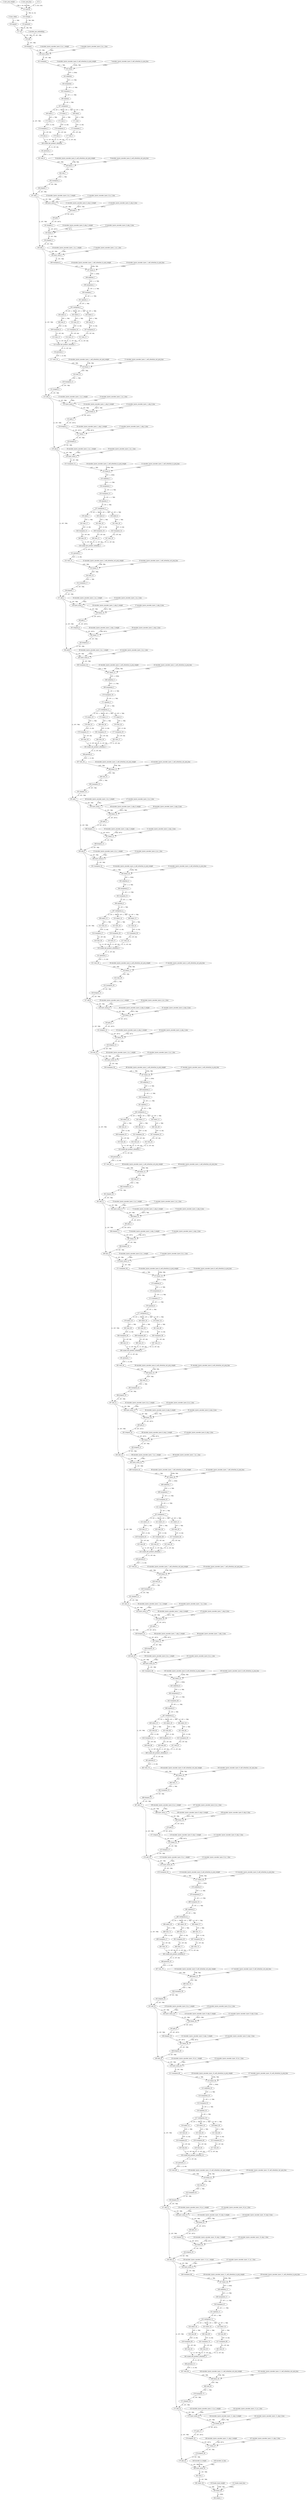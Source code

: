 strict digraph  {
"0 class_token" [id=0, type=get_attr];
"1 encoder_pos_embedding" [id=1, type=get_attr];
"2 conv_proj_weight" [id=2, type=get_attr];
"3 conv_proj_bias" [id=3, type=get_attr];
"4 encoder_layers_encoder_layer_0_ln_1_weight" [id=4, type=get_attr];
"5 encoder_layers_encoder_layer_0_ln_1_bias" [id=5, type=get_attr];
"6 encoder_layers_encoder_layer_0_self_attention_in_proj_weight" [id=6, type=get_attr];
"7 encoder_layers_encoder_layer_0_self_attention_in_proj_bias" [id=7, type=get_attr];
"8 encoder_layers_encoder_layer_0_self_attention_out_proj_weight" [id=8, type=get_attr];
"9 encoder_layers_encoder_layer_0_self_attention_out_proj_bias" [id=9, type=get_attr];
"10 encoder_layers_encoder_layer_0_ln_2_weight" [id=10, type=get_attr];
"11 encoder_layers_encoder_layer_0_ln_2_bias" [id=11, type=get_attr];
"12 encoder_layers_encoder_layer_0_mlp_0_weight" [id=12, type=get_attr];
"13 encoder_layers_encoder_layer_0_mlp_0_bias" [id=13, type=get_attr];
"14 encoder_layers_encoder_layer_0_mlp_3_weight" [id=14, type=get_attr];
"15 encoder_layers_encoder_layer_0_mlp_3_bias" [id=15, type=get_attr];
"16 encoder_layers_encoder_layer_1_ln_1_weight" [id=16, type=get_attr];
"17 encoder_layers_encoder_layer_1_ln_1_bias" [id=17, type=get_attr];
"18 encoder_layers_encoder_layer_1_self_attention_in_proj_weight" [id=18, type=get_attr];
"19 encoder_layers_encoder_layer_1_self_attention_in_proj_bias" [id=19, type=get_attr];
"20 encoder_layers_encoder_layer_1_self_attention_out_proj_weight" [id=20, type=get_attr];
"21 encoder_layers_encoder_layer_1_self_attention_out_proj_bias" [id=21, type=get_attr];
"22 encoder_layers_encoder_layer_1_ln_2_weight" [id=22, type=get_attr];
"23 encoder_layers_encoder_layer_1_ln_2_bias" [id=23, type=get_attr];
"24 encoder_layers_encoder_layer_1_mlp_0_weight" [id=24, type=get_attr];
"25 encoder_layers_encoder_layer_1_mlp_0_bias" [id=25, type=get_attr];
"26 encoder_layers_encoder_layer_1_mlp_3_weight" [id=26, type=get_attr];
"27 encoder_layers_encoder_layer_1_mlp_3_bias" [id=27, type=get_attr];
"28 encoder_layers_encoder_layer_2_ln_1_weight" [id=28, type=get_attr];
"29 encoder_layers_encoder_layer_2_ln_1_bias" [id=29, type=get_attr];
"30 encoder_layers_encoder_layer_2_self_attention_in_proj_weight" [id=30, type=get_attr];
"31 encoder_layers_encoder_layer_2_self_attention_in_proj_bias" [id=31, type=get_attr];
"32 encoder_layers_encoder_layer_2_self_attention_out_proj_weight" [id=32, type=get_attr];
"33 encoder_layers_encoder_layer_2_self_attention_out_proj_bias" [id=33, type=get_attr];
"34 encoder_layers_encoder_layer_2_ln_2_weight" [id=34, type=get_attr];
"35 encoder_layers_encoder_layer_2_ln_2_bias" [id=35, type=get_attr];
"36 encoder_layers_encoder_layer_2_mlp_0_weight" [id=36, type=get_attr];
"37 encoder_layers_encoder_layer_2_mlp_0_bias" [id=37, type=get_attr];
"38 encoder_layers_encoder_layer_2_mlp_3_weight" [id=38, type=get_attr];
"39 encoder_layers_encoder_layer_2_mlp_3_bias" [id=39, type=get_attr];
"40 encoder_layers_encoder_layer_3_ln_1_weight" [id=40, type=get_attr];
"41 encoder_layers_encoder_layer_3_ln_1_bias" [id=41, type=get_attr];
"42 encoder_layers_encoder_layer_3_self_attention_in_proj_weight" [id=42, type=get_attr];
"43 encoder_layers_encoder_layer_3_self_attention_in_proj_bias" [id=43, type=get_attr];
"44 encoder_layers_encoder_layer_3_self_attention_out_proj_weight" [id=44, type=get_attr];
"45 encoder_layers_encoder_layer_3_self_attention_out_proj_bias" [id=45, type=get_attr];
"46 encoder_layers_encoder_layer_3_ln_2_weight" [id=46, type=get_attr];
"47 encoder_layers_encoder_layer_3_ln_2_bias" [id=47, type=get_attr];
"48 encoder_layers_encoder_layer_3_mlp_0_weight" [id=48, type=get_attr];
"49 encoder_layers_encoder_layer_3_mlp_0_bias" [id=49, type=get_attr];
"50 encoder_layers_encoder_layer_3_mlp_3_weight" [id=50, type=get_attr];
"51 encoder_layers_encoder_layer_3_mlp_3_bias" [id=51, type=get_attr];
"52 encoder_layers_encoder_layer_4_ln_1_weight" [id=52, type=get_attr];
"53 encoder_layers_encoder_layer_4_ln_1_bias" [id=53, type=get_attr];
"54 encoder_layers_encoder_layer_4_self_attention_in_proj_weight" [id=54, type=get_attr];
"55 encoder_layers_encoder_layer_4_self_attention_in_proj_bias" [id=55, type=get_attr];
"56 encoder_layers_encoder_layer_4_self_attention_out_proj_weight" [id=56, type=get_attr];
"57 encoder_layers_encoder_layer_4_self_attention_out_proj_bias" [id=57, type=get_attr];
"58 encoder_layers_encoder_layer_4_ln_2_weight" [id=58, type=get_attr];
"59 encoder_layers_encoder_layer_4_ln_2_bias" [id=59, type=get_attr];
"60 encoder_layers_encoder_layer_4_mlp_0_weight" [id=60, type=get_attr];
"61 encoder_layers_encoder_layer_4_mlp_0_bias" [id=61, type=get_attr];
"62 encoder_layers_encoder_layer_4_mlp_3_weight" [id=62, type=get_attr];
"63 encoder_layers_encoder_layer_4_mlp_3_bias" [id=63, type=get_attr];
"64 encoder_layers_encoder_layer_5_ln_1_weight" [id=64, type=get_attr];
"65 encoder_layers_encoder_layer_5_ln_1_bias" [id=65, type=get_attr];
"66 encoder_layers_encoder_layer_5_self_attention_in_proj_weight" [id=66, type=get_attr];
"67 encoder_layers_encoder_layer_5_self_attention_in_proj_bias" [id=67, type=get_attr];
"68 encoder_layers_encoder_layer_5_self_attention_out_proj_weight" [id=68, type=get_attr];
"69 encoder_layers_encoder_layer_5_self_attention_out_proj_bias" [id=69, type=get_attr];
"70 encoder_layers_encoder_layer_5_ln_2_weight" [id=70, type=get_attr];
"71 encoder_layers_encoder_layer_5_ln_2_bias" [id=71, type=get_attr];
"72 encoder_layers_encoder_layer_5_mlp_0_weight" [id=72, type=get_attr];
"73 encoder_layers_encoder_layer_5_mlp_0_bias" [id=73, type=get_attr];
"74 encoder_layers_encoder_layer_5_mlp_3_weight" [id=74, type=get_attr];
"75 encoder_layers_encoder_layer_5_mlp_3_bias" [id=75, type=get_attr];
"76 encoder_layers_encoder_layer_6_ln_1_weight" [id=76, type=get_attr];
"77 encoder_layers_encoder_layer_6_ln_1_bias" [id=77, type=get_attr];
"78 encoder_layers_encoder_layer_6_self_attention_in_proj_weight" [id=78, type=get_attr];
"79 encoder_layers_encoder_layer_6_self_attention_in_proj_bias" [id=79, type=get_attr];
"80 encoder_layers_encoder_layer_6_self_attention_out_proj_weight" [id=80, type=get_attr];
"81 encoder_layers_encoder_layer_6_self_attention_out_proj_bias" [id=81, type=get_attr];
"82 encoder_layers_encoder_layer_6_ln_2_weight" [id=82, type=get_attr];
"83 encoder_layers_encoder_layer_6_ln_2_bias" [id=83, type=get_attr];
"84 encoder_layers_encoder_layer_6_mlp_0_weight" [id=84, type=get_attr];
"85 encoder_layers_encoder_layer_6_mlp_0_bias" [id=85, type=get_attr];
"86 encoder_layers_encoder_layer_6_mlp_3_weight" [id=86, type=get_attr];
"87 encoder_layers_encoder_layer_6_mlp_3_bias" [id=87, type=get_attr];
"88 encoder_layers_encoder_layer_7_ln_1_weight" [id=88, type=get_attr];
"89 encoder_layers_encoder_layer_7_ln_1_bias" [id=89, type=get_attr];
"90 encoder_layers_encoder_layer_7_self_attention_in_proj_weight" [id=90, type=get_attr];
"91 encoder_layers_encoder_layer_7_self_attention_in_proj_bias" [id=91, type=get_attr];
"92 encoder_layers_encoder_layer_7_self_attention_out_proj_weight" [id=92, type=get_attr];
"93 encoder_layers_encoder_layer_7_self_attention_out_proj_bias" [id=93, type=get_attr];
"94 encoder_layers_encoder_layer_7_ln_2_weight" [id=94, type=get_attr];
"95 encoder_layers_encoder_layer_7_ln_2_bias" [id=95, type=get_attr];
"96 encoder_layers_encoder_layer_7_mlp_0_weight" [id=96, type=get_attr];
"97 encoder_layers_encoder_layer_7_mlp_0_bias" [id=97, type=get_attr];
"98 encoder_layers_encoder_layer_7_mlp_3_weight" [id=98, type=get_attr];
"99 encoder_layers_encoder_layer_7_mlp_3_bias" [id=99, type=get_attr];
"100 encoder_layers_encoder_layer_8_ln_1_weight" [id=100, type=get_attr];
"101 encoder_layers_encoder_layer_8_ln_1_bias" [id=101, type=get_attr];
"102 encoder_layers_encoder_layer_8_self_attention_in_proj_weight" [id=102, type=get_attr];
"103 encoder_layers_encoder_layer_8_self_attention_in_proj_bias" [id=103, type=get_attr];
"104 encoder_layers_encoder_layer_8_self_attention_out_proj_weight" [id=104, type=get_attr];
"105 encoder_layers_encoder_layer_8_self_attention_out_proj_bias" [id=105, type=get_attr];
"106 encoder_layers_encoder_layer_8_ln_2_weight" [id=106, type=get_attr];
"107 encoder_layers_encoder_layer_8_ln_2_bias" [id=107, type=get_attr];
"108 encoder_layers_encoder_layer_8_mlp_0_weight" [id=108, type=get_attr];
"109 encoder_layers_encoder_layer_8_mlp_0_bias" [id=109, type=get_attr];
"110 encoder_layers_encoder_layer_8_mlp_3_weight" [id=110, type=get_attr];
"111 encoder_layers_encoder_layer_8_mlp_3_bias" [id=111, type=get_attr];
"112 encoder_layers_encoder_layer_9_ln_1_weight" [id=112, type=get_attr];
"113 encoder_layers_encoder_layer_9_ln_1_bias" [id=113, type=get_attr];
"114 encoder_layers_encoder_layer_9_self_attention_in_proj_weight" [id=114, type=get_attr];
"115 encoder_layers_encoder_layer_9_self_attention_in_proj_bias" [id=115, type=get_attr];
"116 encoder_layers_encoder_layer_9_self_attention_out_proj_weight" [id=116, type=get_attr];
"117 encoder_layers_encoder_layer_9_self_attention_out_proj_bias" [id=117, type=get_attr];
"118 encoder_layers_encoder_layer_9_ln_2_weight" [id=118, type=get_attr];
"119 encoder_layers_encoder_layer_9_ln_2_bias" [id=119, type=get_attr];
"120 encoder_layers_encoder_layer_9_mlp_0_weight" [id=120, type=get_attr];
"121 encoder_layers_encoder_layer_9_mlp_0_bias" [id=121, type=get_attr];
"122 encoder_layers_encoder_layer_9_mlp_3_weight" [id=122, type=get_attr];
"123 encoder_layers_encoder_layer_9_mlp_3_bias" [id=123, type=get_attr];
"124 encoder_layers_encoder_layer_10_ln_1_weight" [id=124, type=get_attr];
"125 encoder_layers_encoder_layer_10_ln_1_bias" [id=125, type=get_attr];
"126 encoder_layers_encoder_layer_10_self_attention_in_proj_weight" [id=126, type=get_attr];
"127 encoder_layers_encoder_layer_10_self_attention_in_proj_bias" [id=127, type=get_attr];
"128 encoder_layers_encoder_layer_10_self_attention_out_proj_weight" [id=128, type=get_attr];
"129 encoder_layers_encoder_layer_10_self_attention_out_proj_bias" [id=129, type=get_attr];
"130 encoder_layers_encoder_layer_10_ln_2_weight" [id=130, type=get_attr];
"131 encoder_layers_encoder_layer_10_ln_2_bias" [id=131, type=get_attr];
"132 encoder_layers_encoder_layer_10_mlp_0_weight" [id=132, type=get_attr];
"133 encoder_layers_encoder_layer_10_mlp_0_bias" [id=133, type=get_attr];
"134 encoder_layers_encoder_layer_10_mlp_3_weight" [id=134, type=get_attr];
"135 encoder_layers_encoder_layer_10_mlp_3_bias" [id=135, type=get_attr];
"136 encoder_layers_encoder_layer_11_ln_1_weight" [id=136, type=get_attr];
"137 encoder_layers_encoder_layer_11_ln_1_bias" [id=137, type=get_attr];
"138 encoder_layers_encoder_layer_11_self_attention_in_proj_weight" [id=138, type=get_attr];
"139 encoder_layers_encoder_layer_11_self_attention_in_proj_bias" [id=139, type=get_attr];
"140 encoder_layers_encoder_layer_11_self_attention_out_proj_weight" [id=140, type=get_attr];
"141 encoder_layers_encoder_layer_11_self_attention_out_proj_bias" [id=141, type=get_attr];
"142 encoder_layers_encoder_layer_11_ln_2_weight" [id=142, type=get_attr];
"143 encoder_layers_encoder_layer_11_ln_2_bias" [id=143, type=get_attr];
"144 encoder_layers_encoder_layer_11_mlp_0_weight" [id=144, type=get_attr];
"145 encoder_layers_encoder_layer_11_mlp_0_bias" [id=145, type=get_attr];
"146 encoder_layers_encoder_layer_11_mlp_3_weight" [id=146, type=get_attr];
"147 encoder_layers_encoder_layer_11_mlp_3_bias" [id=147, type=get_attr];
"148 encoder_ln_weight" [id=148, type=get_attr];
"149 encoder_ln_bias" [id=149, type=get_attr];
"150 heads_head_weight" [id=150, type=get_attr];
"151 heads_head_bias" [id=151, type=get_attr];
"152 x" [id=152, type=input];
"153 conv2d" [id=153, type=conv2d];
"154 reshape" [id=154, type=reshape];
"155 permute" [id=155, type=permute];
"156 expand" [id=156, type=expand];
"157 cat" [id=157, type=cat];
"158 add" [id=158, type=add];
"159 dropout" [id=159, type=dropout];
"160 layer_norm" [id=160, type=layer_norm];
"161 transpose" [id=161, type=transpose];
"162 linear" [id=162, type=linear];
"163 unflatten" [id=163, type=unflatten];
"164 unsqueeze" [id=164, type=unsqueeze];
"165 transpose_1" [id=165, type=transpose];
"166 squeeze" [id=166, type=squeeze];
"167 contiguous" [id=167, type=contiguous];
"168 select" [id=168, type=select];
"169 select_1" [id=169, type=select];
"170 select_2" [id=170, type=select];
"171 view" [id=171, type=view];
"172 transpose_2" [id=172, type=transpose];
"173 view_1" [id=173, type=view];
"174 transpose_3" [id=174, type=transpose];
"175 view_2" [id=175, type=view];
"176 transpose_4" [id=176, type=transpose];
"177 view_3" [id=177, type=view];
"178 view_4" [id=178, type=view];
"179 view_5" [id=179, type=view];
"180 scaled_dot_product_attention" [id=180, type=scaled_dot_product_attention];
"181 permute_1" [id=181, type=permute];
"182 view_6" [id=182, type=view];
"183 linear_1" [id=183, type=linear];
"184 view_7" [id=184, type=view];
"185 transpose_5" [id=185, type=transpose];
"186 dropout_1" [id=186, type=dropout];
"187 add_1" [id=187, type=add];
"188 layer_norm_1" [id=188, type=layer_norm];
"189 linear_2" [id=189, type=linear];
"190 gelu" [id=190, type=gelu];
"191 dropout_2" [id=191, type=dropout];
"192 linear_3" [id=192, type=linear];
"193 dropout_3" [id=193, type=dropout];
"194 add_2" [id=194, type=add];
"195 layer_norm_2" [id=195, type=layer_norm];
"196 transpose_6" [id=196, type=transpose];
"197 linear_4" [id=197, type=linear];
"198 unflatten_1" [id=198, type=unflatten];
"199 unsqueeze_1" [id=199, type=unsqueeze];
"200 transpose_7" [id=200, type=transpose];
"201 squeeze_1" [id=201, type=squeeze];
"202 contiguous_1" [id=202, type=contiguous];
"203 select_3" [id=203, type=select];
"204 select_4" [id=204, type=select];
"205 select_5" [id=205, type=select];
"206 view_8" [id=206, type=view];
"207 transpose_8" [id=207, type=transpose];
"208 view_9" [id=208, type=view];
"209 transpose_9" [id=209, type=transpose];
"210 view_10" [id=210, type=view];
"211 transpose_10" [id=211, type=transpose];
"212 view_11" [id=212, type=view];
"213 view_12" [id=213, type=view];
"214 view_13" [id=214, type=view];
"215 scaled_dot_product_attention_1" [id=215, type=scaled_dot_product_attention];
"216 permute_2" [id=216, type=permute];
"217 view_14" [id=217, type=view];
"218 linear_5" [id=218, type=linear];
"219 view_15" [id=219, type=view];
"220 transpose_11" [id=220, type=transpose];
"221 dropout_4" [id=221, type=dropout];
"222 add_3" [id=222, type=add];
"223 layer_norm_3" [id=223, type=layer_norm];
"224 linear_6" [id=224, type=linear];
"225 gelu_1" [id=225, type=gelu];
"226 dropout_5" [id=226, type=dropout];
"227 linear_7" [id=227, type=linear];
"228 dropout_6" [id=228, type=dropout];
"229 add_4" [id=229, type=add];
"230 layer_norm_4" [id=230, type=layer_norm];
"231 transpose_12" [id=231, type=transpose];
"232 linear_8" [id=232, type=linear];
"233 unflatten_2" [id=233, type=unflatten];
"234 unsqueeze_2" [id=234, type=unsqueeze];
"235 transpose_13" [id=235, type=transpose];
"236 squeeze_2" [id=236, type=squeeze];
"237 contiguous_2" [id=237, type=contiguous];
"238 select_6" [id=238, type=select];
"239 select_7" [id=239, type=select];
"240 select_8" [id=240, type=select];
"241 view_16" [id=241, type=view];
"242 transpose_14" [id=242, type=transpose];
"243 view_17" [id=243, type=view];
"244 transpose_15" [id=244, type=transpose];
"245 view_18" [id=245, type=view];
"246 transpose_16" [id=246, type=transpose];
"247 view_19" [id=247, type=view];
"248 view_20" [id=248, type=view];
"249 view_21" [id=249, type=view];
"250 scaled_dot_product_attention_2" [id=250, type=scaled_dot_product_attention];
"251 permute_3" [id=251, type=permute];
"252 view_22" [id=252, type=view];
"253 linear_9" [id=253, type=linear];
"254 view_23" [id=254, type=view];
"255 transpose_17" [id=255, type=transpose];
"256 dropout_7" [id=256, type=dropout];
"257 add_5" [id=257, type=add];
"258 layer_norm_5" [id=258, type=layer_norm];
"259 linear_10" [id=259, type=linear];
"260 gelu_2" [id=260, type=gelu];
"261 dropout_8" [id=261, type=dropout];
"262 linear_11" [id=262, type=linear];
"263 dropout_9" [id=263, type=dropout];
"264 add_6" [id=264, type=add];
"265 layer_norm_6" [id=265, type=layer_norm];
"266 transpose_18" [id=266, type=transpose];
"267 linear_12" [id=267, type=linear];
"268 unflatten_3" [id=268, type=unflatten];
"269 unsqueeze_3" [id=269, type=unsqueeze];
"270 transpose_19" [id=270, type=transpose];
"271 squeeze_3" [id=271, type=squeeze];
"272 contiguous_3" [id=272, type=contiguous];
"273 select_9" [id=273, type=select];
"274 select_10" [id=274, type=select];
"275 select_11" [id=275, type=select];
"276 view_24" [id=276, type=view];
"277 transpose_20" [id=277, type=transpose];
"278 view_25" [id=278, type=view];
"279 transpose_21" [id=279, type=transpose];
"280 view_26" [id=280, type=view];
"281 transpose_22" [id=281, type=transpose];
"282 view_27" [id=282, type=view];
"283 view_28" [id=283, type=view];
"284 view_29" [id=284, type=view];
"285 scaled_dot_product_attention_3" [id=285, type=scaled_dot_product_attention];
"286 permute_4" [id=286, type=permute];
"287 view_30" [id=287, type=view];
"288 linear_13" [id=288, type=linear];
"289 view_31" [id=289, type=view];
"290 transpose_23" [id=290, type=transpose];
"291 dropout_10" [id=291, type=dropout];
"292 add_7" [id=292, type=add];
"293 layer_norm_7" [id=293, type=layer_norm];
"294 linear_14" [id=294, type=linear];
"295 gelu_3" [id=295, type=gelu];
"296 dropout_11" [id=296, type=dropout];
"297 linear_15" [id=297, type=linear];
"298 dropout_12" [id=298, type=dropout];
"299 add_8" [id=299, type=add];
"300 layer_norm_8" [id=300, type=layer_norm];
"301 transpose_24" [id=301, type=transpose];
"302 linear_16" [id=302, type=linear];
"303 unflatten_4" [id=303, type=unflatten];
"304 unsqueeze_4" [id=304, type=unsqueeze];
"305 transpose_25" [id=305, type=transpose];
"306 squeeze_4" [id=306, type=squeeze];
"307 contiguous_4" [id=307, type=contiguous];
"308 select_12" [id=308, type=select];
"309 select_13" [id=309, type=select];
"310 select_14" [id=310, type=select];
"311 view_32" [id=311, type=view];
"312 transpose_26" [id=312, type=transpose];
"313 view_33" [id=313, type=view];
"314 transpose_27" [id=314, type=transpose];
"315 view_34" [id=315, type=view];
"316 transpose_28" [id=316, type=transpose];
"317 view_35" [id=317, type=view];
"318 view_36" [id=318, type=view];
"319 view_37" [id=319, type=view];
"320 scaled_dot_product_attention_4" [id=320, type=scaled_dot_product_attention];
"321 permute_5" [id=321, type=permute];
"322 view_38" [id=322, type=view];
"323 linear_17" [id=323, type=linear];
"324 view_39" [id=324, type=view];
"325 transpose_29" [id=325, type=transpose];
"326 dropout_13" [id=326, type=dropout];
"327 add_9" [id=327, type=add];
"328 layer_norm_9" [id=328, type=layer_norm];
"329 linear_18" [id=329, type=linear];
"330 gelu_4" [id=330, type=gelu];
"331 dropout_14" [id=331, type=dropout];
"332 linear_19" [id=332, type=linear];
"333 dropout_15" [id=333, type=dropout];
"334 add_10" [id=334, type=add];
"335 layer_norm_10" [id=335, type=layer_norm];
"336 transpose_30" [id=336, type=transpose];
"337 linear_20" [id=337, type=linear];
"338 unflatten_5" [id=338, type=unflatten];
"339 unsqueeze_5" [id=339, type=unsqueeze];
"340 transpose_31" [id=340, type=transpose];
"341 squeeze_5" [id=341, type=squeeze];
"342 contiguous_5" [id=342, type=contiguous];
"343 select_15" [id=343, type=select];
"344 select_16" [id=344, type=select];
"345 select_17" [id=345, type=select];
"346 view_40" [id=346, type=view];
"347 transpose_32" [id=347, type=transpose];
"348 view_41" [id=348, type=view];
"349 transpose_33" [id=349, type=transpose];
"350 view_42" [id=350, type=view];
"351 transpose_34" [id=351, type=transpose];
"352 view_43" [id=352, type=view];
"353 view_44" [id=353, type=view];
"354 view_45" [id=354, type=view];
"355 scaled_dot_product_attention_5" [id=355, type=scaled_dot_product_attention];
"356 permute_6" [id=356, type=permute];
"357 view_46" [id=357, type=view];
"358 linear_21" [id=358, type=linear];
"359 view_47" [id=359, type=view];
"360 transpose_35" [id=360, type=transpose];
"361 dropout_16" [id=361, type=dropout];
"362 add_11" [id=362, type=add];
"363 layer_norm_11" [id=363, type=layer_norm];
"364 linear_22" [id=364, type=linear];
"365 gelu_5" [id=365, type=gelu];
"366 dropout_17" [id=366, type=dropout];
"367 linear_23" [id=367, type=linear];
"368 dropout_18" [id=368, type=dropout];
"369 add_12" [id=369, type=add];
"370 layer_norm_12" [id=370, type=layer_norm];
"371 transpose_36" [id=371, type=transpose];
"372 linear_24" [id=372, type=linear];
"373 unflatten_6" [id=373, type=unflatten];
"374 unsqueeze_6" [id=374, type=unsqueeze];
"375 transpose_37" [id=375, type=transpose];
"376 squeeze_6" [id=376, type=squeeze];
"377 contiguous_6" [id=377, type=contiguous];
"378 select_18" [id=378, type=select];
"379 select_19" [id=379, type=select];
"380 select_20" [id=380, type=select];
"381 view_48" [id=381, type=view];
"382 transpose_38" [id=382, type=transpose];
"383 view_49" [id=383, type=view];
"384 transpose_39" [id=384, type=transpose];
"385 view_50" [id=385, type=view];
"386 transpose_40" [id=386, type=transpose];
"387 view_51" [id=387, type=view];
"388 view_52" [id=388, type=view];
"389 view_53" [id=389, type=view];
"390 scaled_dot_product_attention_6" [id=390, type=scaled_dot_product_attention];
"391 permute_7" [id=391, type=permute];
"392 view_54" [id=392, type=view];
"393 linear_25" [id=393, type=linear];
"394 view_55" [id=394, type=view];
"395 transpose_41" [id=395, type=transpose];
"396 dropout_19" [id=396, type=dropout];
"397 add_13" [id=397, type=add];
"398 layer_norm_13" [id=398, type=layer_norm];
"399 linear_26" [id=399, type=linear];
"400 gelu_6" [id=400, type=gelu];
"401 dropout_20" [id=401, type=dropout];
"402 linear_27" [id=402, type=linear];
"403 dropout_21" [id=403, type=dropout];
"404 add_14" [id=404, type=add];
"405 layer_norm_14" [id=405, type=layer_norm];
"406 transpose_42" [id=406, type=transpose];
"407 linear_28" [id=407, type=linear];
"408 unflatten_7" [id=408, type=unflatten];
"409 unsqueeze_7" [id=409, type=unsqueeze];
"410 transpose_43" [id=410, type=transpose];
"411 squeeze_7" [id=411, type=squeeze];
"412 contiguous_7" [id=412, type=contiguous];
"413 select_21" [id=413, type=select];
"414 select_22" [id=414, type=select];
"415 select_23" [id=415, type=select];
"416 view_56" [id=416, type=view];
"417 transpose_44" [id=417, type=transpose];
"418 view_57" [id=418, type=view];
"419 transpose_45" [id=419, type=transpose];
"420 view_58" [id=420, type=view];
"421 transpose_46" [id=421, type=transpose];
"422 view_59" [id=422, type=view];
"423 view_60" [id=423, type=view];
"424 view_61" [id=424, type=view];
"425 scaled_dot_product_attention_7" [id=425, type=scaled_dot_product_attention];
"426 permute_8" [id=426, type=permute];
"427 view_62" [id=427, type=view];
"428 linear_29" [id=428, type=linear];
"429 view_63" [id=429, type=view];
"430 transpose_47" [id=430, type=transpose];
"431 dropout_22" [id=431, type=dropout];
"432 add_15" [id=432, type=add];
"433 layer_norm_15" [id=433, type=layer_norm];
"434 linear_30" [id=434, type=linear];
"435 gelu_7" [id=435, type=gelu];
"436 dropout_23" [id=436, type=dropout];
"437 linear_31" [id=437, type=linear];
"438 dropout_24" [id=438, type=dropout];
"439 add_16" [id=439, type=add];
"440 layer_norm_16" [id=440, type=layer_norm];
"441 transpose_48" [id=441, type=transpose];
"442 linear_32" [id=442, type=linear];
"443 unflatten_8" [id=443, type=unflatten];
"444 unsqueeze_8" [id=444, type=unsqueeze];
"445 transpose_49" [id=445, type=transpose];
"446 squeeze_8" [id=446, type=squeeze];
"447 contiguous_8" [id=447, type=contiguous];
"448 select_24" [id=448, type=select];
"449 select_25" [id=449, type=select];
"450 select_26" [id=450, type=select];
"451 view_64" [id=451, type=view];
"452 transpose_50" [id=452, type=transpose];
"453 view_65" [id=453, type=view];
"454 transpose_51" [id=454, type=transpose];
"455 view_66" [id=455, type=view];
"456 transpose_52" [id=456, type=transpose];
"457 view_67" [id=457, type=view];
"458 view_68" [id=458, type=view];
"459 view_69" [id=459, type=view];
"460 scaled_dot_product_attention_8" [id=460, type=scaled_dot_product_attention];
"461 permute_9" [id=461, type=permute];
"462 view_70" [id=462, type=view];
"463 linear_33" [id=463, type=linear];
"464 view_71" [id=464, type=view];
"465 transpose_53" [id=465, type=transpose];
"466 dropout_25" [id=466, type=dropout];
"467 add_17" [id=467, type=add];
"468 layer_norm_17" [id=468, type=layer_norm];
"469 linear_34" [id=469, type=linear];
"470 gelu_8" [id=470, type=gelu];
"471 dropout_26" [id=471, type=dropout];
"472 linear_35" [id=472, type=linear];
"473 dropout_27" [id=473, type=dropout];
"474 add_18" [id=474, type=add];
"475 layer_norm_18" [id=475, type=layer_norm];
"476 transpose_54" [id=476, type=transpose];
"477 linear_36" [id=477, type=linear];
"478 unflatten_9" [id=478, type=unflatten];
"479 unsqueeze_9" [id=479, type=unsqueeze];
"480 transpose_55" [id=480, type=transpose];
"481 squeeze_9" [id=481, type=squeeze];
"482 contiguous_9" [id=482, type=contiguous];
"483 select_27" [id=483, type=select];
"484 select_28" [id=484, type=select];
"485 select_29" [id=485, type=select];
"486 view_72" [id=486, type=view];
"487 transpose_56" [id=487, type=transpose];
"488 view_73" [id=488, type=view];
"489 transpose_57" [id=489, type=transpose];
"490 view_74" [id=490, type=view];
"491 transpose_58" [id=491, type=transpose];
"492 view_75" [id=492, type=view];
"493 view_76" [id=493, type=view];
"494 view_77" [id=494, type=view];
"495 scaled_dot_product_attention_9" [id=495, type=scaled_dot_product_attention];
"496 permute_10" [id=496, type=permute];
"497 view_78" [id=497, type=view];
"498 linear_37" [id=498, type=linear];
"499 view_79" [id=499, type=view];
"500 transpose_59" [id=500, type=transpose];
"501 dropout_28" [id=501, type=dropout];
"502 add_19" [id=502, type=add];
"503 layer_norm_19" [id=503, type=layer_norm];
"504 linear_38" [id=504, type=linear];
"505 gelu_9" [id=505, type=gelu];
"506 dropout_29" [id=506, type=dropout];
"507 linear_39" [id=507, type=linear];
"508 dropout_30" [id=508, type=dropout];
"509 add_20" [id=509, type=add];
"510 layer_norm_20" [id=510, type=layer_norm];
"511 transpose_60" [id=511, type=transpose];
"512 linear_40" [id=512, type=linear];
"513 unflatten_10" [id=513, type=unflatten];
"514 unsqueeze_10" [id=514, type=unsqueeze];
"515 transpose_61" [id=515, type=transpose];
"516 squeeze_10" [id=516, type=squeeze];
"517 contiguous_10" [id=517, type=contiguous];
"518 select_30" [id=518, type=select];
"519 select_31" [id=519, type=select];
"520 select_32" [id=520, type=select];
"521 view_80" [id=521, type=view];
"522 transpose_62" [id=522, type=transpose];
"523 view_81" [id=523, type=view];
"524 transpose_63" [id=524, type=transpose];
"525 view_82" [id=525, type=view];
"526 transpose_64" [id=526, type=transpose];
"527 view_83" [id=527, type=view];
"528 view_84" [id=528, type=view];
"529 view_85" [id=529, type=view];
"530 scaled_dot_product_attention_10" [id=530, type=scaled_dot_product_attention];
"531 permute_11" [id=531, type=permute];
"532 view_86" [id=532, type=view];
"533 linear_41" [id=533, type=linear];
"534 view_87" [id=534, type=view];
"535 transpose_65" [id=535, type=transpose];
"536 dropout_31" [id=536, type=dropout];
"537 add_21" [id=537, type=add];
"538 layer_norm_21" [id=538, type=layer_norm];
"539 linear_42" [id=539, type=linear];
"540 gelu_10" [id=540, type=gelu];
"541 dropout_32" [id=541, type=dropout];
"542 linear_43" [id=542, type=linear];
"543 dropout_33" [id=543, type=dropout];
"544 add_22" [id=544, type=add];
"545 layer_norm_22" [id=545, type=layer_norm];
"546 transpose_66" [id=546, type=transpose];
"547 linear_44" [id=547, type=linear];
"548 unflatten_11" [id=548, type=unflatten];
"549 unsqueeze_11" [id=549, type=unsqueeze];
"550 transpose_67" [id=550, type=transpose];
"551 squeeze_11" [id=551, type=squeeze];
"552 contiguous_11" [id=552, type=contiguous];
"553 select_33" [id=553, type=select];
"554 select_34" [id=554, type=select];
"555 select_35" [id=555, type=select];
"556 view_88" [id=556, type=view];
"557 transpose_68" [id=557, type=transpose];
"558 view_89" [id=558, type=view];
"559 transpose_69" [id=559, type=transpose];
"560 view_90" [id=560, type=view];
"561 transpose_70" [id=561, type=transpose];
"562 view_91" [id=562, type=view];
"563 view_92" [id=563, type=view];
"564 view_93" [id=564, type=view];
"565 scaled_dot_product_attention_11" [id=565, type=scaled_dot_product_attention];
"566 permute_12" [id=566, type=permute];
"567 view_94" [id=567, type=view];
"568 linear_45" [id=568, type=linear];
"569 view_95" [id=569, type=view];
"570 transpose_71" [id=570, type=transpose];
"571 dropout_34" [id=571, type=dropout];
"572 add_23" [id=572, type=add];
"573 layer_norm_23" [id=573, type=layer_norm];
"574 linear_46" [id=574, type=linear];
"575 gelu_11" [id=575, type=gelu];
"576 dropout_35" [id=576, type=dropout];
"577 linear_47" [id=577, type=linear];
"578 dropout_36" [id=578, type=dropout];
"579 add_24" [id=579, type=add];
"580 layer_norm_24" [id=580, type=layer_norm];
"581 slice_1" [id=581, type=slice];
"582 select_36" [id=582, type=select];
"583 linear_48" [id=583, type=linear];
"584 output_1" [id=584, type=output];
"0 class_token" -> "156 expand"  [label="(1, 1, 768)", style=solid];
"1 encoder_pos_embedding" -> "158 add"  [label="(1, 197, 768)", style=solid];
"2 conv_proj_weight" -> "153 conv2d"  [label="(768, 3, 16, 16)", style=solid];
"3 conv_proj_bias" -> "153 conv2d"  [label="(768,)", style=solid];
"4 encoder_layers_encoder_layer_0_ln_1_weight" -> "160 layer_norm"  [label="(768,)", style=solid];
"5 encoder_layers_encoder_layer_0_ln_1_bias" -> "160 layer_norm"  [label="(768,)", style=solid];
"6 encoder_layers_encoder_layer_0_self_attention_in_proj_weight" -> "162 linear"  [label="(2304, 768)", style=solid];
"7 encoder_layers_encoder_layer_0_self_attention_in_proj_bias" -> "162 linear"  [label="(2304,)", style=solid];
"8 encoder_layers_encoder_layer_0_self_attention_out_proj_weight" -> "183 linear_1"  [label="(768, 768)", style=solid];
"9 encoder_layers_encoder_layer_0_self_attention_out_proj_bias" -> "183 linear_1"  [label="(768,)", style=solid];
"10 encoder_layers_encoder_layer_0_ln_2_weight" -> "188 layer_norm_1"  [label="(768,)", style=solid];
"11 encoder_layers_encoder_layer_0_ln_2_bias" -> "188 layer_norm_1"  [label="(768,)", style=solid];
"12 encoder_layers_encoder_layer_0_mlp_0_weight" -> "189 linear_2"  [label="(3072, 768)", style=solid];
"13 encoder_layers_encoder_layer_0_mlp_0_bias" -> "189 linear_2"  [label="(3072,)", style=solid];
"14 encoder_layers_encoder_layer_0_mlp_3_weight" -> "192 linear_3"  [label="(768, 3072)", style=solid];
"15 encoder_layers_encoder_layer_0_mlp_3_bias" -> "192 linear_3"  [label="(768,)", style=solid];
"16 encoder_layers_encoder_layer_1_ln_1_weight" -> "195 layer_norm_2"  [label="(768,)", style=solid];
"17 encoder_layers_encoder_layer_1_ln_1_bias" -> "195 layer_norm_2"  [label="(768,)", style=solid];
"18 encoder_layers_encoder_layer_1_self_attention_in_proj_weight" -> "197 linear_4"  [label="(2304, 768)", style=solid];
"19 encoder_layers_encoder_layer_1_self_attention_in_proj_bias" -> "197 linear_4"  [label="(2304,)", style=solid];
"20 encoder_layers_encoder_layer_1_self_attention_out_proj_weight" -> "218 linear_5"  [label="(768, 768)", style=solid];
"21 encoder_layers_encoder_layer_1_self_attention_out_proj_bias" -> "218 linear_5"  [label="(768,)", style=solid];
"22 encoder_layers_encoder_layer_1_ln_2_weight" -> "223 layer_norm_3"  [label="(768,)", style=solid];
"23 encoder_layers_encoder_layer_1_ln_2_bias" -> "223 layer_norm_3"  [label="(768,)", style=solid];
"24 encoder_layers_encoder_layer_1_mlp_0_weight" -> "224 linear_6"  [label="(3072, 768)", style=solid];
"25 encoder_layers_encoder_layer_1_mlp_0_bias" -> "224 linear_6"  [label="(3072,)", style=solid];
"26 encoder_layers_encoder_layer_1_mlp_3_weight" -> "227 linear_7"  [label="(768, 3072)", style=solid];
"27 encoder_layers_encoder_layer_1_mlp_3_bias" -> "227 linear_7"  [label="(768,)", style=solid];
"28 encoder_layers_encoder_layer_2_ln_1_weight" -> "230 layer_norm_4"  [label="(768,)", style=solid];
"29 encoder_layers_encoder_layer_2_ln_1_bias" -> "230 layer_norm_4"  [label="(768,)", style=solid];
"30 encoder_layers_encoder_layer_2_self_attention_in_proj_weight" -> "232 linear_8"  [label="(2304, 768)", style=solid];
"31 encoder_layers_encoder_layer_2_self_attention_in_proj_bias" -> "232 linear_8"  [label="(2304,)", style=solid];
"32 encoder_layers_encoder_layer_2_self_attention_out_proj_weight" -> "253 linear_9"  [label="(768, 768)", style=solid];
"33 encoder_layers_encoder_layer_2_self_attention_out_proj_bias" -> "253 linear_9"  [label="(768,)", style=solid];
"34 encoder_layers_encoder_layer_2_ln_2_weight" -> "258 layer_norm_5"  [label="(768,)", style=solid];
"35 encoder_layers_encoder_layer_2_ln_2_bias" -> "258 layer_norm_5"  [label="(768,)", style=solid];
"36 encoder_layers_encoder_layer_2_mlp_0_weight" -> "259 linear_10"  [label="(3072, 768)", style=solid];
"37 encoder_layers_encoder_layer_2_mlp_0_bias" -> "259 linear_10"  [label="(3072,)", style=solid];
"38 encoder_layers_encoder_layer_2_mlp_3_weight" -> "262 linear_11"  [label="(768, 3072)", style=solid];
"39 encoder_layers_encoder_layer_2_mlp_3_bias" -> "262 linear_11"  [label="(768,)", style=solid];
"40 encoder_layers_encoder_layer_3_ln_1_weight" -> "265 layer_norm_6"  [label="(768,)", style=solid];
"41 encoder_layers_encoder_layer_3_ln_1_bias" -> "265 layer_norm_6"  [label="(768,)", style=solid];
"42 encoder_layers_encoder_layer_3_self_attention_in_proj_weight" -> "267 linear_12"  [label="(2304, 768)", style=solid];
"43 encoder_layers_encoder_layer_3_self_attention_in_proj_bias" -> "267 linear_12"  [label="(2304,)", style=solid];
"44 encoder_layers_encoder_layer_3_self_attention_out_proj_weight" -> "288 linear_13"  [label="(768, 768)", style=solid];
"45 encoder_layers_encoder_layer_3_self_attention_out_proj_bias" -> "288 linear_13"  [label="(768,)", style=solid];
"46 encoder_layers_encoder_layer_3_ln_2_weight" -> "293 layer_norm_7"  [label="(768,)", style=solid];
"47 encoder_layers_encoder_layer_3_ln_2_bias" -> "293 layer_norm_7"  [label="(768,)", style=solid];
"48 encoder_layers_encoder_layer_3_mlp_0_weight" -> "294 linear_14"  [label="(3072, 768)", style=solid];
"49 encoder_layers_encoder_layer_3_mlp_0_bias" -> "294 linear_14"  [label="(3072,)", style=solid];
"50 encoder_layers_encoder_layer_3_mlp_3_weight" -> "297 linear_15"  [label="(768, 3072)", style=solid];
"51 encoder_layers_encoder_layer_3_mlp_3_bias" -> "297 linear_15"  [label="(768,)", style=solid];
"52 encoder_layers_encoder_layer_4_ln_1_weight" -> "300 layer_norm_8"  [label="(768,)", style=solid];
"53 encoder_layers_encoder_layer_4_ln_1_bias" -> "300 layer_norm_8"  [label="(768,)", style=solid];
"54 encoder_layers_encoder_layer_4_self_attention_in_proj_weight" -> "302 linear_16"  [label="(2304, 768)", style=solid];
"55 encoder_layers_encoder_layer_4_self_attention_in_proj_bias" -> "302 linear_16"  [label="(2304,)", style=solid];
"56 encoder_layers_encoder_layer_4_self_attention_out_proj_weight" -> "323 linear_17"  [label="(768, 768)", style=solid];
"57 encoder_layers_encoder_layer_4_self_attention_out_proj_bias" -> "323 linear_17"  [label="(768,)", style=solid];
"58 encoder_layers_encoder_layer_4_ln_2_weight" -> "328 layer_norm_9"  [label="(768,)", style=solid];
"59 encoder_layers_encoder_layer_4_ln_2_bias" -> "328 layer_norm_9"  [label="(768,)", style=solid];
"60 encoder_layers_encoder_layer_4_mlp_0_weight" -> "329 linear_18"  [label="(3072, 768)", style=solid];
"61 encoder_layers_encoder_layer_4_mlp_0_bias" -> "329 linear_18"  [label="(3072,)", style=solid];
"62 encoder_layers_encoder_layer_4_mlp_3_weight" -> "332 linear_19"  [label="(768, 3072)", style=solid];
"63 encoder_layers_encoder_layer_4_mlp_3_bias" -> "332 linear_19"  [label="(768,)", style=solid];
"64 encoder_layers_encoder_layer_5_ln_1_weight" -> "335 layer_norm_10"  [label="(768,)", style=solid];
"65 encoder_layers_encoder_layer_5_ln_1_bias" -> "335 layer_norm_10"  [label="(768,)", style=solid];
"66 encoder_layers_encoder_layer_5_self_attention_in_proj_weight" -> "337 linear_20"  [label="(2304, 768)", style=solid];
"67 encoder_layers_encoder_layer_5_self_attention_in_proj_bias" -> "337 linear_20"  [label="(2304,)", style=solid];
"68 encoder_layers_encoder_layer_5_self_attention_out_proj_weight" -> "358 linear_21"  [label="(768, 768)", style=solid];
"69 encoder_layers_encoder_layer_5_self_attention_out_proj_bias" -> "358 linear_21"  [label="(768,)", style=solid];
"70 encoder_layers_encoder_layer_5_ln_2_weight" -> "363 layer_norm_11"  [label="(768,)", style=solid];
"71 encoder_layers_encoder_layer_5_ln_2_bias" -> "363 layer_norm_11"  [label="(768,)", style=solid];
"72 encoder_layers_encoder_layer_5_mlp_0_weight" -> "364 linear_22"  [label="(3072, 768)", style=solid];
"73 encoder_layers_encoder_layer_5_mlp_0_bias" -> "364 linear_22"  [label="(3072,)", style=solid];
"74 encoder_layers_encoder_layer_5_mlp_3_weight" -> "367 linear_23"  [label="(768, 3072)", style=solid];
"75 encoder_layers_encoder_layer_5_mlp_3_bias" -> "367 linear_23"  [label="(768,)", style=solid];
"76 encoder_layers_encoder_layer_6_ln_1_weight" -> "370 layer_norm_12"  [label="(768,)", style=solid];
"77 encoder_layers_encoder_layer_6_ln_1_bias" -> "370 layer_norm_12"  [label="(768,)", style=solid];
"78 encoder_layers_encoder_layer_6_self_attention_in_proj_weight" -> "372 linear_24"  [label="(2304, 768)", style=solid];
"79 encoder_layers_encoder_layer_6_self_attention_in_proj_bias" -> "372 linear_24"  [label="(2304,)", style=solid];
"80 encoder_layers_encoder_layer_6_self_attention_out_proj_weight" -> "393 linear_25"  [label="(768, 768)", style=solid];
"81 encoder_layers_encoder_layer_6_self_attention_out_proj_bias" -> "393 linear_25"  [label="(768,)", style=solid];
"82 encoder_layers_encoder_layer_6_ln_2_weight" -> "398 layer_norm_13"  [label="(768,)", style=solid];
"83 encoder_layers_encoder_layer_6_ln_2_bias" -> "398 layer_norm_13"  [label="(768,)", style=solid];
"84 encoder_layers_encoder_layer_6_mlp_0_weight" -> "399 linear_26"  [label="(3072, 768)", style=solid];
"85 encoder_layers_encoder_layer_6_mlp_0_bias" -> "399 linear_26"  [label="(3072,)", style=solid];
"86 encoder_layers_encoder_layer_6_mlp_3_weight" -> "402 linear_27"  [label="(768, 3072)", style=solid];
"87 encoder_layers_encoder_layer_6_mlp_3_bias" -> "402 linear_27"  [label="(768,)", style=solid];
"88 encoder_layers_encoder_layer_7_ln_1_weight" -> "405 layer_norm_14"  [label="(768,)", style=solid];
"89 encoder_layers_encoder_layer_7_ln_1_bias" -> "405 layer_norm_14"  [label="(768,)", style=solid];
"90 encoder_layers_encoder_layer_7_self_attention_in_proj_weight" -> "407 linear_28"  [label="(2304, 768)", style=solid];
"91 encoder_layers_encoder_layer_7_self_attention_in_proj_bias" -> "407 linear_28"  [label="(2304,)", style=solid];
"92 encoder_layers_encoder_layer_7_self_attention_out_proj_weight" -> "428 linear_29"  [label="(768, 768)", style=solid];
"93 encoder_layers_encoder_layer_7_self_attention_out_proj_bias" -> "428 linear_29"  [label="(768,)", style=solid];
"94 encoder_layers_encoder_layer_7_ln_2_weight" -> "433 layer_norm_15"  [label="(768,)", style=solid];
"95 encoder_layers_encoder_layer_7_ln_2_bias" -> "433 layer_norm_15"  [label="(768,)", style=solid];
"96 encoder_layers_encoder_layer_7_mlp_0_weight" -> "434 linear_30"  [label="(3072, 768)", style=solid];
"97 encoder_layers_encoder_layer_7_mlp_0_bias" -> "434 linear_30"  [label="(3072,)", style=solid];
"98 encoder_layers_encoder_layer_7_mlp_3_weight" -> "437 linear_31"  [label="(768, 3072)", style=solid];
"99 encoder_layers_encoder_layer_7_mlp_3_bias" -> "437 linear_31"  [label="(768,)", style=solid];
"100 encoder_layers_encoder_layer_8_ln_1_weight" -> "440 layer_norm_16"  [label="(768,)", style=solid];
"101 encoder_layers_encoder_layer_8_ln_1_bias" -> "440 layer_norm_16"  [label="(768,)", style=solid];
"102 encoder_layers_encoder_layer_8_self_attention_in_proj_weight" -> "442 linear_32"  [label="(2304, 768)", style=solid];
"103 encoder_layers_encoder_layer_8_self_attention_in_proj_bias" -> "442 linear_32"  [label="(2304,)", style=solid];
"104 encoder_layers_encoder_layer_8_self_attention_out_proj_weight" -> "463 linear_33"  [label="(768, 768)", style=solid];
"105 encoder_layers_encoder_layer_8_self_attention_out_proj_bias" -> "463 linear_33"  [label="(768,)", style=solid];
"106 encoder_layers_encoder_layer_8_ln_2_weight" -> "468 layer_norm_17"  [label="(768,)", style=solid];
"107 encoder_layers_encoder_layer_8_ln_2_bias" -> "468 layer_norm_17"  [label="(768,)", style=solid];
"108 encoder_layers_encoder_layer_8_mlp_0_weight" -> "469 linear_34"  [label="(3072, 768)", style=solid];
"109 encoder_layers_encoder_layer_8_mlp_0_bias" -> "469 linear_34"  [label="(3072,)", style=solid];
"110 encoder_layers_encoder_layer_8_mlp_3_weight" -> "472 linear_35"  [label="(768, 3072)", style=solid];
"111 encoder_layers_encoder_layer_8_mlp_3_bias" -> "472 linear_35"  [label="(768,)", style=solid];
"112 encoder_layers_encoder_layer_9_ln_1_weight" -> "475 layer_norm_18"  [label="(768,)", style=solid];
"113 encoder_layers_encoder_layer_9_ln_1_bias" -> "475 layer_norm_18"  [label="(768,)", style=solid];
"114 encoder_layers_encoder_layer_9_self_attention_in_proj_weight" -> "477 linear_36"  [label="(2304, 768)", style=solid];
"115 encoder_layers_encoder_layer_9_self_attention_in_proj_bias" -> "477 linear_36"  [label="(2304,)", style=solid];
"116 encoder_layers_encoder_layer_9_self_attention_out_proj_weight" -> "498 linear_37"  [label="(768, 768)", style=solid];
"117 encoder_layers_encoder_layer_9_self_attention_out_proj_bias" -> "498 linear_37"  [label="(768,)", style=solid];
"118 encoder_layers_encoder_layer_9_ln_2_weight" -> "503 layer_norm_19"  [label="(768,)", style=solid];
"119 encoder_layers_encoder_layer_9_ln_2_bias" -> "503 layer_norm_19"  [label="(768,)", style=solid];
"120 encoder_layers_encoder_layer_9_mlp_0_weight" -> "504 linear_38"  [label="(3072, 768)", style=solid];
"121 encoder_layers_encoder_layer_9_mlp_0_bias" -> "504 linear_38"  [label="(3072,)", style=solid];
"122 encoder_layers_encoder_layer_9_mlp_3_weight" -> "507 linear_39"  [label="(768, 3072)", style=solid];
"123 encoder_layers_encoder_layer_9_mlp_3_bias" -> "507 linear_39"  [label="(768,)", style=solid];
"124 encoder_layers_encoder_layer_10_ln_1_weight" -> "510 layer_norm_20"  [label="(768,)", style=solid];
"125 encoder_layers_encoder_layer_10_ln_1_bias" -> "510 layer_norm_20"  [label="(768,)", style=solid];
"126 encoder_layers_encoder_layer_10_self_attention_in_proj_weight" -> "512 linear_40"  [label="(2304, 768)", style=solid];
"127 encoder_layers_encoder_layer_10_self_attention_in_proj_bias" -> "512 linear_40"  [label="(2304,)", style=solid];
"128 encoder_layers_encoder_layer_10_self_attention_out_proj_weight" -> "533 linear_41"  [label="(768, 768)", style=solid];
"129 encoder_layers_encoder_layer_10_self_attention_out_proj_bias" -> "533 linear_41"  [label="(768,)", style=solid];
"130 encoder_layers_encoder_layer_10_ln_2_weight" -> "538 layer_norm_21"  [label="(768,)", style=solid];
"131 encoder_layers_encoder_layer_10_ln_2_bias" -> "538 layer_norm_21"  [label="(768,)", style=solid];
"132 encoder_layers_encoder_layer_10_mlp_0_weight" -> "539 linear_42"  [label="(3072, 768)", style=solid];
"133 encoder_layers_encoder_layer_10_mlp_0_bias" -> "539 linear_42"  [label="(3072,)", style=solid];
"134 encoder_layers_encoder_layer_10_mlp_3_weight" -> "542 linear_43"  [label="(768, 3072)", style=solid];
"135 encoder_layers_encoder_layer_10_mlp_3_bias" -> "542 linear_43"  [label="(768,)", style=solid];
"136 encoder_layers_encoder_layer_11_ln_1_weight" -> "545 layer_norm_22"  [label="(768,)", style=solid];
"137 encoder_layers_encoder_layer_11_ln_1_bias" -> "545 layer_norm_22"  [label="(768,)", style=solid];
"138 encoder_layers_encoder_layer_11_self_attention_in_proj_weight" -> "547 linear_44"  [label="(2304, 768)", style=solid];
"139 encoder_layers_encoder_layer_11_self_attention_in_proj_bias" -> "547 linear_44"  [label="(2304,)", style=solid];
"140 encoder_layers_encoder_layer_11_self_attention_out_proj_weight" -> "568 linear_45"  [label="(768, 768)", style=solid];
"141 encoder_layers_encoder_layer_11_self_attention_out_proj_bias" -> "568 linear_45"  [label="(768,)", style=solid];
"142 encoder_layers_encoder_layer_11_ln_2_weight" -> "573 layer_norm_23"  [label="(768,)", style=solid];
"143 encoder_layers_encoder_layer_11_ln_2_bias" -> "573 layer_norm_23"  [label="(768,)", style=solid];
"144 encoder_layers_encoder_layer_11_mlp_0_weight" -> "574 linear_46"  [label="(3072, 768)", style=solid];
"145 encoder_layers_encoder_layer_11_mlp_0_bias" -> "574 linear_46"  [label="(3072,)", style=solid];
"146 encoder_layers_encoder_layer_11_mlp_3_weight" -> "577 linear_47"  [label="(768, 3072)", style=solid];
"147 encoder_layers_encoder_layer_11_mlp_3_bias" -> "577 linear_47"  [label="(768,)", style=solid];
"148 encoder_ln_weight" -> "580 layer_norm_24"  [label="(768,)", style=solid];
"149 encoder_ln_bias" -> "580 layer_norm_24"  [label="(768,)", style=solid];
"150 heads_head_weight" -> "583 linear_48"  [label="(1000, 768)", style=solid];
"151 heads_head_bias" -> "583 linear_48"  [label="(1000,)", style=solid];
"152 x" -> "153 conv2d"  [label="(1, 3, 224, 224)", style=solid];
"153 conv2d" -> "154 reshape"  [label="(1, 768, 14, 14)", style=solid];
"154 reshape" -> "155 permute"  [label="(1, 768, 196)", style=solid];
"155 permute" -> "157 cat"  [label="(1, 196, 768)", style=solid];
"156 expand" -> "157 cat"  [label="(1, 1, 768)", style=solid];
"157 cat" -> "158 add"  [label="(1, 197, 768)", style=solid];
"158 add" -> "159 dropout"  [label="(1, 197, 768)", style=solid];
"159 dropout" -> "160 layer_norm"  [label="(1, 197, 768)", style=solid];
"159 dropout" -> "187 add_1"  [label="(1, 197, 768)", style=solid];
"160 layer_norm" -> "161 transpose"  [label="(1, 197, 768)", style=solid];
"161 transpose" -> "162 linear"  [label="(197, 1, 768)", style=solid];
"162 linear" -> "163 unflatten"  [label="(197, 1, 2304)", style=solid];
"163 unflatten" -> "164 unsqueeze"  [label="(197, 1, 3, 768)", style=solid];
"164 unsqueeze" -> "165 transpose_1"  [label="(1, 197, 1, 3, 768)", style=solid];
"165 transpose_1" -> "166 squeeze"  [label="(3, 197, 1, 1, 768)", style=solid];
"166 squeeze" -> "167 contiguous"  [label="(3, 197, 1, 768)", style=solid];
"167 contiguous" -> "168 select"  [label="(3, 197, 1, 768)", style=solid];
"167 contiguous" -> "169 select_1"  [label="(3, 197, 1, 768)", style=solid];
"167 contiguous" -> "170 select_2"  [label="(3, 197, 1, 768)", style=solid];
"168 select" -> "171 view"  [label="(197, 1, 768)", style=solid];
"169 select_1" -> "173 view_1"  [label="(197, 1, 768)", style=solid];
"170 select_2" -> "175 view_2"  [label="(197, 1, 768)", style=solid];
"171 view" -> "172 transpose_2"  [label="(197, 12, 64)", style=solid];
"172 transpose_2" -> "177 view_3"  [label="(12, 197, 64)", style=solid];
"173 view_1" -> "174 transpose_3"  [label="(197, 12, 64)", style=solid];
"174 transpose_3" -> "178 view_4"  [label="(12, 197, 64)", style=solid];
"175 view_2" -> "176 transpose_4"  [label="(197, 12, 64)", style=solid];
"176 transpose_4" -> "179 view_5"  [label="(12, 197, 64)", style=solid];
"177 view_3" -> "180 scaled_dot_product_attention"  [label="(1, 12, 197, 64)", style=solid];
"178 view_4" -> "180 scaled_dot_product_attention"  [label="(1, 12, 197, 64)", style=solid];
"179 view_5" -> "180 scaled_dot_product_attention"  [label="(1, 12, 197, 64)", style=solid];
"180 scaled_dot_product_attention" -> "181 permute_1"  [label="(1, 12, 197, 64)", style=solid];
"181 permute_1" -> "182 view_6"  [label="(197, 1, 12, 64)", style=solid];
"182 view_6" -> "183 linear_1"  [label="(197, 768)", style=solid];
"183 linear_1" -> "184 view_7"  [label="(197, 768)", style=solid];
"184 view_7" -> "185 transpose_5"  [label="(197, 1, 768)", style=solid];
"185 transpose_5" -> "186 dropout_1"  [label="(1, 197, 768)", style=solid];
"186 dropout_1" -> "187 add_1"  [label="(1, 197, 768)", style=solid];
"187 add_1" -> "188 layer_norm_1"  [label="(1, 197, 768)", style=solid];
"187 add_1" -> "194 add_2"  [label="(1, 197, 768)", style=solid];
"188 layer_norm_1" -> "189 linear_2"  [label="(1, 197, 768)", style=solid];
"189 linear_2" -> "190 gelu"  [label="(1, 197, 3072)", style=solid];
"190 gelu" -> "191 dropout_2"  [label="(1, 197, 3072)", style=solid];
"191 dropout_2" -> "192 linear_3"  [label="(1, 197, 3072)", style=solid];
"192 linear_3" -> "193 dropout_3"  [label="(1, 197, 768)", style=solid];
"193 dropout_3" -> "194 add_2"  [label="(1, 197, 768)", style=solid];
"194 add_2" -> "195 layer_norm_2"  [label="(1, 197, 768)", style=solid];
"194 add_2" -> "222 add_3"  [label="(1, 197, 768)", style=solid];
"195 layer_norm_2" -> "196 transpose_6"  [label="(1, 197, 768)", style=solid];
"196 transpose_6" -> "197 linear_4"  [label="(197, 1, 768)", style=solid];
"197 linear_4" -> "198 unflatten_1"  [label="(197, 1, 2304)", style=solid];
"198 unflatten_1" -> "199 unsqueeze_1"  [label="(197, 1, 3, 768)", style=solid];
"199 unsqueeze_1" -> "200 transpose_7"  [label="(1, 197, 1, 3, 768)", style=solid];
"200 transpose_7" -> "201 squeeze_1"  [label="(3, 197, 1, 1, 768)", style=solid];
"201 squeeze_1" -> "202 contiguous_1"  [label="(3, 197, 1, 768)", style=solid];
"202 contiguous_1" -> "203 select_3"  [label="(3, 197, 1, 768)", style=solid];
"202 contiguous_1" -> "204 select_4"  [label="(3, 197, 1, 768)", style=solid];
"202 contiguous_1" -> "205 select_5"  [label="(3, 197, 1, 768)", style=solid];
"203 select_3" -> "206 view_8"  [label="(197, 1, 768)", style=solid];
"204 select_4" -> "208 view_9"  [label="(197, 1, 768)", style=solid];
"205 select_5" -> "210 view_10"  [label="(197, 1, 768)", style=solid];
"206 view_8" -> "207 transpose_8"  [label="(197, 12, 64)", style=solid];
"207 transpose_8" -> "212 view_11"  [label="(12, 197, 64)", style=solid];
"208 view_9" -> "209 transpose_9"  [label="(197, 12, 64)", style=solid];
"209 transpose_9" -> "213 view_12"  [label="(12, 197, 64)", style=solid];
"210 view_10" -> "211 transpose_10"  [label="(197, 12, 64)", style=solid];
"211 transpose_10" -> "214 view_13"  [label="(12, 197, 64)", style=solid];
"212 view_11" -> "215 scaled_dot_product_attention_1"  [label="(1, 12, 197, 64)", style=solid];
"213 view_12" -> "215 scaled_dot_product_attention_1"  [label="(1, 12, 197, 64)", style=solid];
"214 view_13" -> "215 scaled_dot_product_attention_1"  [label="(1, 12, 197, 64)", style=solid];
"215 scaled_dot_product_attention_1" -> "216 permute_2"  [label="(1, 12, 197, 64)", style=solid];
"216 permute_2" -> "217 view_14"  [label="(197, 1, 12, 64)", style=solid];
"217 view_14" -> "218 linear_5"  [label="(197, 768)", style=solid];
"218 linear_5" -> "219 view_15"  [label="(197, 768)", style=solid];
"219 view_15" -> "220 transpose_11"  [label="(197, 1, 768)", style=solid];
"220 transpose_11" -> "221 dropout_4"  [label="(1, 197, 768)", style=solid];
"221 dropout_4" -> "222 add_3"  [label="(1, 197, 768)", style=solid];
"222 add_3" -> "223 layer_norm_3"  [label="(1, 197, 768)", style=solid];
"222 add_3" -> "229 add_4"  [label="(1, 197, 768)", style=solid];
"223 layer_norm_3" -> "224 linear_6"  [label="(1, 197, 768)", style=solid];
"224 linear_6" -> "225 gelu_1"  [label="(1, 197, 3072)", style=solid];
"225 gelu_1" -> "226 dropout_5"  [label="(1, 197, 3072)", style=solid];
"226 dropout_5" -> "227 linear_7"  [label="(1, 197, 3072)", style=solid];
"227 linear_7" -> "228 dropout_6"  [label="(1, 197, 768)", style=solid];
"228 dropout_6" -> "229 add_4"  [label="(1, 197, 768)", style=solid];
"229 add_4" -> "230 layer_norm_4"  [label="(1, 197, 768)", style=solid];
"229 add_4" -> "257 add_5"  [label="(1, 197, 768)", style=solid];
"230 layer_norm_4" -> "231 transpose_12"  [label="(1, 197, 768)", style=solid];
"231 transpose_12" -> "232 linear_8"  [label="(197, 1, 768)", style=solid];
"232 linear_8" -> "233 unflatten_2"  [label="(197, 1, 2304)", style=solid];
"233 unflatten_2" -> "234 unsqueeze_2"  [label="(197, 1, 3, 768)", style=solid];
"234 unsqueeze_2" -> "235 transpose_13"  [label="(1, 197, 1, 3, 768)", style=solid];
"235 transpose_13" -> "236 squeeze_2"  [label="(3, 197, 1, 1, 768)", style=solid];
"236 squeeze_2" -> "237 contiguous_2"  [label="(3, 197, 1, 768)", style=solid];
"237 contiguous_2" -> "238 select_6"  [label="(3, 197, 1, 768)", style=solid];
"237 contiguous_2" -> "239 select_7"  [label="(3, 197, 1, 768)", style=solid];
"237 contiguous_2" -> "240 select_8"  [label="(3, 197, 1, 768)", style=solid];
"238 select_6" -> "241 view_16"  [label="(197, 1, 768)", style=solid];
"239 select_7" -> "243 view_17"  [label="(197, 1, 768)", style=solid];
"240 select_8" -> "245 view_18"  [label="(197, 1, 768)", style=solid];
"241 view_16" -> "242 transpose_14"  [label="(197, 12, 64)", style=solid];
"242 transpose_14" -> "247 view_19"  [label="(12, 197, 64)", style=solid];
"243 view_17" -> "244 transpose_15"  [label="(197, 12, 64)", style=solid];
"244 transpose_15" -> "248 view_20"  [label="(12, 197, 64)", style=solid];
"245 view_18" -> "246 transpose_16"  [label="(197, 12, 64)", style=solid];
"246 transpose_16" -> "249 view_21"  [label="(12, 197, 64)", style=solid];
"247 view_19" -> "250 scaled_dot_product_attention_2"  [label="(1, 12, 197, 64)", style=solid];
"248 view_20" -> "250 scaled_dot_product_attention_2"  [label="(1, 12, 197, 64)", style=solid];
"249 view_21" -> "250 scaled_dot_product_attention_2"  [label="(1, 12, 197, 64)", style=solid];
"250 scaled_dot_product_attention_2" -> "251 permute_3"  [label="(1, 12, 197, 64)", style=solid];
"251 permute_3" -> "252 view_22"  [label="(197, 1, 12, 64)", style=solid];
"252 view_22" -> "253 linear_9"  [label="(197, 768)", style=solid];
"253 linear_9" -> "254 view_23"  [label="(197, 768)", style=solid];
"254 view_23" -> "255 transpose_17"  [label="(197, 1, 768)", style=solid];
"255 transpose_17" -> "256 dropout_7"  [label="(1, 197, 768)", style=solid];
"256 dropout_7" -> "257 add_5"  [label="(1, 197, 768)", style=solid];
"257 add_5" -> "258 layer_norm_5"  [label="(1, 197, 768)", style=solid];
"257 add_5" -> "264 add_6"  [label="(1, 197, 768)", style=solid];
"258 layer_norm_5" -> "259 linear_10"  [label="(1, 197, 768)", style=solid];
"259 linear_10" -> "260 gelu_2"  [label="(1, 197, 3072)", style=solid];
"260 gelu_2" -> "261 dropout_8"  [label="(1, 197, 3072)", style=solid];
"261 dropout_8" -> "262 linear_11"  [label="(1, 197, 3072)", style=solid];
"262 linear_11" -> "263 dropout_9"  [label="(1, 197, 768)", style=solid];
"263 dropout_9" -> "264 add_6"  [label="(1, 197, 768)", style=solid];
"264 add_6" -> "265 layer_norm_6"  [label="(1, 197, 768)", style=solid];
"264 add_6" -> "292 add_7"  [label="(1, 197, 768)", style=solid];
"265 layer_norm_6" -> "266 transpose_18"  [label="(1, 197, 768)", style=solid];
"266 transpose_18" -> "267 linear_12"  [label="(197, 1, 768)", style=solid];
"267 linear_12" -> "268 unflatten_3"  [label="(197, 1, 2304)", style=solid];
"268 unflatten_3" -> "269 unsqueeze_3"  [label="(197, 1, 3, 768)", style=solid];
"269 unsqueeze_3" -> "270 transpose_19"  [label="(1, 197, 1, 3, 768)", style=solid];
"270 transpose_19" -> "271 squeeze_3"  [label="(3, 197, 1, 1, 768)", style=solid];
"271 squeeze_3" -> "272 contiguous_3"  [label="(3, 197, 1, 768)", style=solid];
"272 contiguous_3" -> "273 select_9"  [label="(3, 197, 1, 768)", style=solid];
"272 contiguous_3" -> "274 select_10"  [label="(3, 197, 1, 768)", style=solid];
"272 contiguous_3" -> "275 select_11"  [label="(3, 197, 1, 768)", style=solid];
"273 select_9" -> "276 view_24"  [label="(197, 1, 768)", style=solid];
"274 select_10" -> "278 view_25"  [label="(197, 1, 768)", style=solid];
"275 select_11" -> "280 view_26"  [label="(197, 1, 768)", style=solid];
"276 view_24" -> "277 transpose_20"  [label="(197, 12, 64)", style=solid];
"277 transpose_20" -> "282 view_27"  [label="(12, 197, 64)", style=solid];
"278 view_25" -> "279 transpose_21"  [label="(197, 12, 64)", style=solid];
"279 transpose_21" -> "283 view_28"  [label="(12, 197, 64)", style=solid];
"280 view_26" -> "281 transpose_22"  [label="(197, 12, 64)", style=solid];
"281 transpose_22" -> "284 view_29"  [label="(12, 197, 64)", style=solid];
"282 view_27" -> "285 scaled_dot_product_attention_3"  [label="(1, 12, 197, 64)", style=solid];
"283 view_28" -> "285 scaled_dot_product_attention_3"  [label="(1, 12, 197, 64)", style=solid];
"284 view_29" -> "285 scaled_dot_product_attention_3"  [label="(1, 12, 197, 64)", style=solid];
"285 scaled_dot_product_attention_3" -> "286 permute_4"  [label="(1, 12, 197, 64)", style=solid];
"286 permute_4" -> "287 view_30"  [label="(197, 1, 12, 64)", style=solid];
"287 view_30" -> "288 linear_13"  [label="(197, 768)", style=solid];
"288 linear_13" -> "289 view_31"  [label="(197, 768)", style=solid];
"289 view_31" -> "290 transpose_23"  [label="(197, 1, 768)", style=solid];
"290 transpose_23" -> "291 dropout_10"  [label="(1, 197, 768)", style=solid];
"291 dropout_10" -> "292 add_7"  [label="(1, 197, 768)", style=solid];
"292 add_7" -> "293 layer_norm_7"  [label="(1, 197, 768)", style=solid];
"292 add_7" -> "299 add_8"  [label="(1, 197, 768)", style=solid];
"293 layer_norm_7" -> "294 linear_14"  [label="(1, 197, 768)", style=solid];
"294 linear_14" -> "295 gelu_3"  [label="(1, 197, 3072)", style=solid];
"295 gelu_3" -> "296 dropout_11"  [label="(1, 197, 3072)", style=solid];
"296 dropout_11" -> "297 linear_15"  [label="(1, 197, 3072)", style=solid];
"297 linear_15" -> "298 dropout_12"  [label="(1, 197, 768)", style=solid];
"298 dropout_12" -> "299 add_8"  [label="(1, 197, 768)", style=solid];
"299 add_8" -> "300 layer_norm_8"  [label="(1, 197, 768)", style=solid];
"299 add_8" -> "327 add_9"  [label="(1, 197, 768)", style=solid];
"300 layer_norm_8" -> "301 transpose_24"  [label="(1, 197, 768)", style=solid];
"301 transpose_24" -> "302 linear_16"  [label="(197, 1, 768)", style=solid];
"302 linear_16" -> "303 unflatten_4"  [label="(197, 1, 2304)", style=solid];
"303 unflatten_4" -> "304 unsqueeze_4"  [label="(197, 1, 3, 768)", style=solid];
"304 unsqueeze_4" -> "305 transpose_25"  [label="(1, 197, 1, 3, 768)", style=solid];
"305 transpose_25" -> "306 squeeze_4"  [label="(3, 197, 1, 1, 768)", style=solid];
"306 squeeze_4" -> "307 contiguous_4"  [label="(3, 197, 1, 768)", style=solid];
"307 contiguous_4" -> "308 select_12"  [label="(3, 197, 1, 768)", style=solid];
"307 contiguous_4" -> "309 select_13"  [label="(3, 197, 1, 768)", style=solid];
"307 contiguous_4" -> "310 select_14"  [label="(3, 197, 1, 768)", style=solid];
"308 select_12" -> "311 view_32"  [label="(197, 1, 768)", style=solid];
"309 select_13" -> "313 view_33"  [label="(197, 1, 768)", style=solid];
"310 select_14" -> "315 view_34"  [label="(197, 1, 768)", style=solid];
"311 view_32" -> "312 transpose_26"  [label="(197, 12, 64)", style=solid];
"312 transpose_26" -> "317 view_35"  [label="(12, 197, 64)", style=solid];
"313 view_33" -> "314 transpose_27"  [label="(197, 12, 64)", style=solid];
"314 transpose_27" -> "318 view_36"  [label="(12, 197, 64)", style=solid];
"315 view_34" -> "316 transpose_28"  [label="(197, 12, 64)", style=solid];
"316 transpose_28" -> "319 view_37"  [label="(12, 197, 64)", style=solid];
"317 view_35" -> "320 scaled_dot_product_attention_4"  [label="(1, 12, 197, 64)", style=solid];
"318 view_36" -> "320 scaled_dot_product_attention_4"  [label="(1, 12, 197, 64)", style=solid];
"319 view_37" -> "320 scaled_dot_product_attention_4"  [label="(1, 12, 197, 64)", style=solid];
"320 scaled_dot_product_attention_4" -> "321 permute_5"  [label="(1, 12, 197, 64)", style=solid];
"321 permute_5" -> "322 view_38"  [label="(197, 1, 12, 64)", style=solid];
"322 view_38" -> "323 linear_17"  [label="(197, 768)", style=solid];
"323 linear_17" -> "324 view_39"  [label="(197, 768)", style=solid];
"324 view_39" -> "325 transpose_29"  [label="(197, 1, 768)", style=solid];
"325 transpose_29" -> "326 dropout_13"  [label="(1, 197, 768)", style=solid];
"326 dropout_13" -> "327 add_9"  [label="(1, 197, 768)", style=solid];
"327 add_9" -> "328 layer_norm_9"  [label="(1, 197, 768)", style=solid];
"327 add_9" -> "334 add_10"  [label="(1, 197, 768)", style=solid];
"328 layer_norm_9" -> "329 linear_18"  [label="(1, 197, 768)", style=solid];
"329 linear_18" -> "330 gelu_4"  [label="(1, 197, 3072)", style=solid];
"330 gelu_4" -> "331 dropout_14"  [label="(1, 197, 3072)", style=solid];
"331 dropout_14" -> "332 linear_19"  [label="(1, 197, 3072)", style=solid];
"332 linear_19" -> "333 dropout_15"  [label="(1, 197, 768)", style=solid];
"333 dropout_15" -> "334 add_10"  [label="(1, 197, 768)", style=solid];
"334 add_10" -> "335 layer_norm_10"  [label="(1, 197, 768)", style=solid];
"334 add_10" -> "362 add_11"  [label="(1, 197, 768)", style=solid];
"335 layer_norm_10" -> "336 transpose_30"  [label="(1, 197, 768)", style=solid];
"336 transpose_30" -> "337 linear_20"  [label="(197, 1, 768)", style=solid];
"337 linear_20" -> "338 unflatten_5"  [label="(197, 1, 2304)", style=solid];
"338 unflatten_5" -> "339 unsqueeze_5"  [label="(197, 1, 3, 768)", style=solid];
"339 unsqueeze_5" -> "340 transpose_31"  [label="(1, 197, 1, 3, 768)", style=solid];
"340 transpose_31" -> "341 squeeze_5"  [label="(3, 197, 1, 1, 768)", style=solid];
"341 squeeze_5" -> "342 contiguous_5"  [label="(3, 197, 1, 768)", style=solid];
"342 contiguous_5" -> "343 select_15"  [label="(3, 197, 1, 768)", style=solid];
"342 contiguous_5" -> "344 select_16"  [label="(3, 197, 1, 768)", style=solid];
"342 contiguous_5" -> "345 select_17"  [label="(3, 197, 1, 768)", style=solid];
"343 select_15" -> "346 view_40"  [label="(197, 1, 768)", style=solid];
"344 select_16" -> "348 view_41"  [label="(197, 1, 768)", style=solid];
"345 select_17" -> "350 view_42"  [label="(197, 1, 768)", style=solid];
"346 view_40" -> "347 transpose_32"  [label="(197, 12, 64)", style=solid];
"347 transpose_32" -> "352 view_43"  [label="(12, 197, 64)", style=solid];
"348 view_41" -> "349 transpose_33"  [label="(197, 12, 64)", style=solid];
"349 transpose_33" -> "353 view_44"  [label="(12, 197, 64)", style=solid];
"350 view_42" -> "351 transpose_34"  [label="(197, 12, 64)", style=solid];
"351 transpose_34" -> "354 view_45"  [label="(12, 197, 64)", style=solid];
"352 view_43" -> "355 scaled_dot_product_attention_5"  [label="(1, 12, 197, 64)", style=solid];
"353 view_44" -> "355 scaled_dot_product_attention_5"  [label="(1, 12, 197, 64)", style=solid];
"354 view_45" -> "355 scaled_dot_product_attention_5"  [label="(1, 12, 197, 64)", style=solid];
"355 scaled_dot_product_attention_5" -> "356 permute_6"  [label="(1, 12, 197, 64)", style=solid];
"356 permute_6" -> "357 view_46"  [label="(197, 1, 12, 64)", style=solid];
"357 view_46" -> "358 linear_21"  [label="(197, 768)", style=solid];
"358 linear_21" -> "359 view_47"  [label="(197, 768)", style=solid];
"359 view_47" -> "360 transpose_35"  [label="(197, 1, 768)", style=solid];
"360 transpose_35" -> "361 dropout_16"  [label="(1, 197, 768)", style=solid];
"361 dropout_16" -> "362 add_11"  [label="(1, 197, 768)", style=solid];
"362 add_11" -> "363 layer_norm_11"  [label="(1, 197, 768)", style=solid];
"362 add_11" -> "369 add_12"  [label="(1, 197, 768)", style=solid];
"363 layer_norm_11" -> "364 linear_22"  [label="(1, 197, 768)", style=solid];
"364 linear_22" -> "365 gelu_5"  [label="(1, 197, 3072)", style=solid];
"365 gelu_5" -> "366 dropout_17"  [label="(1, 197, 3072)", style=solid];
"366 dropout_17" -> "367 linear_23"  [label="(1, 197, 3072)", style=solid];
"367 linear_23" -> "368 dropout_18"  [label="(1, 197, 768)", style=solid];
"368 dropout_18" -> "369 add_12"  [label="(1, 197, 768)", style=solid];
"369 add_12" -> "370 layer_norm_12"  [label="(1, 197, 768)", style=solid];
"369 add_12" -> "397 add_13"  [label="(1, 197, 768)", style=solid];
"370 layer_norm_12" -> "371 transpose_36"  [label="(1, 197, 768)", style=solid];
"371 transpose_36" -> "372 linear_24"  [label="(197, 1, 768)", style=solid];
"372 linear_24" -> "373 unflatten_6"  [label="(197, 1, 2304)", style=solid];
"373 unflatten_6" -> "374 unsqueeze_6"  [label="(197, 1, 3, 768)", style=solid];
"374 unsqueeze_6" -> "375 transpose_37"  [label="(1, 197, 1, 3, 768)", style=solid];
"375 transpose_37" -> "376 squeeze_6"  [label="(3, 197, 1, 1, 768)", style=solid];
"376 squeeze_6" -> "377 contiguous_6"  [label="(3, 197, 1, 768)", style=solid];
"377 contiguous_6" -> "378 select_18"  [label="(3, 197, 1, 768)", style=solid];
"377 contiguous_6" -> "379 select_19"  [label="(3, 197, 1, 768)", style=solid];
"377 contiguous_6" -> "380 select_20"  [label="(3, 197, 1, 768)", style=solid];
"378 select_18" -> "381 view_48"  [label="(197, 1, 768)", style=solid];
"379 select_19" -> "383 view_49"  [label="(197, 1, 768)", style=solid];
"380 select_20" -> "385 view_50"  [label="(197, 1, 768)", style=solid];
"381 view_48" -> "382 transpose_38"  [label="(197, 12, 64)", style=solid];
"382 transpose_38" -> "387 view_51"  [label="(12, 197, 64)", style=solid];
"383 view_49" -> "384 transpose_39"  [label="(197, 12, 64)", style=solid];
"384 transpose_39" -> "388 view_52"  [label="(12, 197, 64)", style=solid];
"385 view_50" -> "386 transpose_40"  [label="(197, 12, 64)", style=solid];
"386 transpose_40" -> "389 view_53"  [label="(12, 197, 64)", style=solid];
"387 view_51" -> "390 scaled_dot_product_attention_6"  [label="(1, 12, 197, 64)", style=solid];
"388 view_52" -> "390 scaled_dot_product_attention_6"  [label="(1, 12, 197, 64)", style=solid];
"389 view_53" -> "390 scaled_dot_product_attention_6"  [label="(1, 12, 197, 64)", style=solid];
"390 scaled_dot_product_attention_6" -> "391 permute_7"  [label="(1, 12, 197, 64)", style=solid];
"391 permute_7" -> "392 view_54"  [label="(197, 1, 12, 64)", style=solid];
"392 view_54" -> "393 linear_25"  [label="(197, 768)", style=solid];
"393 linear_25" -> "394 view_55"  [label="(197, 768)", style=solid];
"394 view_55" -> "395 transpose_41"  [label="(197, 1, 768)", style=solid];
"395 transpose_41" -> "396 dropout_19"  [label="(1, 197, 768)", style=solid];
"396 dropout_19" -> "397 add_13"  [label="(1, 197, 768)", style=solid];
"397 add_13" -> "398 layer_norm_13"  [label="(1, 197, 768)", style=solid];
"397 add_13" -> "404 add_14"  [label="(1, 197, 768)", style=solid];
"398 layer_norm_13" -> "399 linear_26"  [label="(1, 197, 768)", style=solid];
"399 linear_26" -> "400 gelu_6"  [label="(1, 197, 3072)", style=solid];
"400 gelu_6" -> "401 dropout_20"  [label="(1, 197, 3072)", style=solid];
"401 dropout_20" -> "402 linear_27"  [label="(1, 197, 3072)", style=solid];
"402 linear_27" -> "403 dropout_21"  [label="(1, 197, 768)", style=solid];
"403 dropout_21" -> "404 add_14"  [label="(1, 197, 768)", style=solid];
"404 add_14" -> "405 layer_norm_14"  [label="(1, 197, 768)", style=solid];
"404 add_14" -> "432 add_15"  [label="(1, 197, 768)", style=solid];
"405 layer_norm_14" -> "406 transpose_42"  [label="(1, 197, 768)", style=solid];
"406 transpose_42" -> "407 linear_28"  [label="(197, 1, 768)", style=solid];
"407 linear_28" -> "408 unflatten_7"  [label="(197, 1, 2304)", style=solid];
"408 unflatten_7" -> "409 unsqueeze_7"  [label="(197, 1, 3, 768)", style=solid];
"409 unsqueeze_7" -> "410 transpose_43"  [label="(1, 197, 1, 3, 768)", style=solid];
"410 transpose_43" -> "411 squeeze_7"  [label="(3, 197, 1, 1, 768)", style=solid];
"411 squeeze_7" -> "412 contiguous_7"  [label="(3, 197, 1, 768)", style=solid];
"412 contiguous_7" -> "413 select_21"  [label="(3, 197, 1, 768)", style=solid];
"412 contiguous_7" -> "414 select_22"  [label="(3, 197, 1, 768)", style=solid];
"412 contiguous_7" -> "415 select_23"  [label="(3, 197, 1, 768)", style=solid];
"413 select_21" -> "416 view_56"  [label="(197, 1, 768)", style=solid];
"414 select_22" -> "418 view_57"  [label="(197, 1, 768)", style=solid];
"415 select_23" -> "420 view_58"  [label="(197, 1, 768)", style=solid];
"416 view_56" -> "417 transpose_44"  [label="(197, 12, 64)", style=solid];
"417 transpose_44" -> "422 view_59"  [label="(12, 197, 64)", style=solid];
"418 view_57" -> "419 transpose_45"  [label="(197, 12, 64)", style=solid];
"419 transpose_45" -> "423 view_60"  [label="(12, 197, 64)", style=solid];
"420 view_58" -> "421 transpose_46"  [label="(197, 12, 64)", style=solid];
"421 transpose_46" -> "424 view_61"  [label="(12, 197, 64)", style=solid];
"422 view_59" -> "425 scaled_dot_product_attention_7"  [label="(1, 12, 197, 64)", style=solid];
"423 view_60" -> "425 scaled_dot_product_attention_7"  [label="(1, 12, 197, 64)", style=solid];
"424 view_61" -> "425 scaled_dot_product_attention_7"  [label="(1, 12, 197, 64)", style=solid];
"425 scaled_dot_product_attention_7" -> "426 permute_8"  [label="(1, 12, 197, 64)", style=solid];
"426 permute_8" -> "427 view_62"  [label="(197, 1, 12, 64)", style=solid];
"427 view_62" -> "428 linear_29"  [label="(197, 768)", style=solid];
"428 linear_29" -> "429 view_63"  [label="(197, 768)", style=solid];
"429 view_63" -> "430 transpose_47"  [label="(197, 1, 768)", style=solid];
"430 transpose_47" -> "431 dropout_22"  [label="(1, 197, 768)", style=solid];
"431 dropout_22" -> "432 add_15"  [label="(1, 197, 768)", style=solid];
"432 add_15" -> "433 layer_norm_15"  [label="(1, 197, 768)", style=solid];
"432 add_15" -> "439 add_16"  [label="(1, 197, 768)", style=solid];
"433 layer_norm_15" -> "434 linear_30"  [label="(1, 197, 768)", style=solid];
"434 linear_30" -> "435 gelu_7"  [label="(1, 197, 3072)", style=solid];
"435 gelu_7" -> "436 dropout_23"  [label="(1, 197, 3072)", style=solid];
"436 dropout_23" -> "437 linear_31"  [label="(1, 197, 3072)", style=solid];
"437 linear_31" -> "438 dropout_24"  [label="(1, 197, 768)", style=solid];
"438 dropout_24" -> "439 add_16"  [label="(1, 197, 768)", style=solid];
"439 add_16" -> "440 layer_norm_16"  [label="(1, 197, 768)", style=solid];
"439 add_16" -> "467 add_17"  [label="(1, 197, 768)", style=solid];
"440 layer_norm_16" -> "441 transpose_48"  [label="(1, 197, 768)", style=solid];
"441 transpose_48" -> "442 linear_32"  [label="(197, 1, 768)", style=solid];
"442 linear_32" -> "443 unflatten_8"  [label="(197, 1, 2304)", style=solid];
"443 unflatten_8" -> "444 unsqueeze_8"  [label="(197, 1, 3, 768)", style=solid];
"444 unsqueeze_8" -> "445 transpose_49"  [label="(1, 197, 1, 3, 768)", style=solid];
"445 transpose_49" -> "446 squeeze_8"  [label="(3, 197, 1, 1, 768)", style=solid];
"446 squeeze_8" -> "447 contiguous_8"  [label="(3, 197, 1, 768)", style=solid];
"447 contiguous_8" -> "448 select_24"  [label="(3, 197, 1, 768)", style=solid];
"447 contiguous_8" -> "449 select_25"  [label="(3, 197, 1, 768)", style=solid];
"447 contiguous_8" -> "450 select_26"  [label="(3, 197, 1, 768)", style=solid];
"448 select_24" -> "451 view_64"  [label="(197, 1, 768)", style=solid];
"449 select_25" -> "453 view_65"  [label="(197, 1, 768)", style=solid];
"450 select_26" -> "455 view_66"  [label="(197, 1, 768)", style=solid];
"451 view_64" -> "452 transpose_50"  [label="(197, 12, 64)", style=solid];
"452 transpose_50" -> "457 view_67"  [label="(12, 197, 64)", style=solid];
"453 view_65" -> "454 transpose_51"  [label="(197, 12, 64)", style=solid];
"454 transpose_51" -> "458 view_68"  [label="(12, 197, 64)", style=solid];
"455 view_66" -> "456 transpose_52"  [label="(197, 12, 64)", style=solid];
"456 transpose_52" -> "459 view_69"  [label="(12, 197, 64)", style=solid];
"457 view_67" -> "460 scaled_dot_product_attention_8"  [label="(1, 12, 197, 64)", style=solid];
"458 view_68" -> "460 scaled_dot_product_attention_8"  [label="(1, 12, 197, 64)", style=solid];
"459 view_69" -> "460 scaled_dot_product_attention_8"  [label="(1, 12, 197, 64)", style=solid];
"460 scaled_dot_product_attention_8" -> "461 permute_9"  [label="(1, 12, 197, 64)", style=solid];
"461 permute_9" -> "462 view_70"  [label="(197, 1, 12, 64)", style=solid];
"462 view_70" -> "463 linear_33"  [label="(197, 768)", style=solid];
"463 linear_33" -> "464 view_71"  [label="(197, 768)", style=solid];
"464 view_71" -> "465 transpose_53"  [label="(197, 1, 768)", style=solid];
"465 transpose_53" -> "466 dropout_25"  [label="(1, 197, 768)", style=solid];
"466 dropout_25" -> "467 add_17"  [label="(1, 197, 768)", style=solid];
"467 add_17" -> "468 layer_norm_17"  [label="(1, 197, 768)", style=solid];
"467 add_17" -> "474 add_18"  [label="(1, 197, 768)", style=solid];
"468 layer_norm_17" -> "469 linear_34"  [label="(1, 197, 768)", style=solid];
"469 linear_34" -> "470 gelu_8"  [label="(1, 197, 3072)", style=solid];
"470 gelu_8" -> "471 dropout_26"  [label="(1, 197, 3072)", style=solid];
"471 dropout_26" -> "472 linear_35"  [label="(1, 197, 3072)", style=solid];
"472 linear_35" -> "473 dropout_27"  [label="(1, 197, 768)", style=solid];
"473 dropout_27" -> "474 add_18"  [label="(1, 197, 768)", style=solid];
"474 add_18" -> "475 layer_norm_18"  [label="(1, 197, 768)", style=solid];
"474 add_18" -> "502 add_19"  [label="(1, 197, 768)", style=solid];
"475 layer_norm_18" -> "476 transpose_54"  [label="(1, 197, 768)", style=solid];
"476 transpose_54" -> "477 linear_36"  [label="(197, 1, 768)", style=solid];
"477 linear_36" -> "478 unflatten_9"  [label="(197, 1, 2304)", style=solid];
"478 unflatten_9" -> "479 unsqueeze_9"  [label="(197, 1, 3, 768)", style=solid];
"479 unsqueeze_9" -> "480 transpose_55"  [label="(1, 197, 1, 3, 768)", style=solid];
"480 transpose_55" -> "481 squeeze_9"  [label="(3, 197, 1, 1, 768)", style=solid];
"481 squeeze_9" -> "482 contiguous_9"  [label="(3, 197, 1, 768)", style=solid];
"482 contiguous_9" -> "483 select_27"  [label="(3, 197, 1, 768)", style=solid];
"482 contiguous_9" -> "484 select_28"  [label="(3, 197, 1, 768)", style=solid];
"482 contiguous_9" -> "485 select_29"  [label="(3, 197, 1, 768)", style=solid];
"483 select_27" -> "486 view_72"  [label="(197, 1, 768)", style=solid];
"484 select_28" -> "488 view_73"  [label="(197, 1, 768)", style=solid];
"485 select_29" -> "490 view_74"  [label="(197, 1, 768)", style=solid];
"486 view_72" -> "487 transpose_56"  [label="(197, 12, 64)", style=solid];
"487 transpose_56" -> "492 view_75"  [label="(12, 197, 64)", style=solid];
"488 view_73" -> "489 transpose_57"  [label="(197, 12, 64)", style=solid];
"489 transpose_57" -> "493 view_76"  [label="(12, 197, 64)", style=solid];
"490 view_74" -> "491 transpose_58"  [label="(197, 12, 64)", style=solid];
"491 transpose_58" -> "494 view_77"  [label="(12, 197, 64)", style=solid];
"492 view_75" -> "495 scaled_dot_product_attention_9"  [label="(1, 12, 197, 64)", style=solid];
"493 view_76" -> "495 scaled_dot_product_attention_9"  [label="(1, 12, 197, 64)", style=solid];
"494 view_77" -> "495 scaled_dot_product_attention_9"  [label="(1, 12, 197, 64)", style=solid];
"495 scaled_dot_product_attention_9" -> "496 permute_10"  [label="(1, 12, 197, 64)", style=solid];
"496 permute_10" -> "497 view_78"  [label="(197, 1, 12, 64)", style=solid];
"497 view_78" -> "498 linear_37"  [label="(197, 768)", style=solid];
"498 linear_37" -> "499 view_79"  [label="(197, 768)", style=solid];
"499 view_79" -> "500 transpose_59"  [label="(197, 1, 768)", style=solid];
"500 transpose_59" -> "501 dropout_28"  [label="(1, 197, 768)", style=solid];
"501 dropout_28" -> "502 add_19"  [label="(1, 197, 768)", style=solid];
"502 add_19" -> "503 layer_norm_19"  [label="(1, 197, 768)", style=solid];
"502 add_19" -> "509 add_20"  [label="(1, 197, 768)", style=solid];
"503 layer_norm_19" -> "504 linear_38"  [label="(1, 197, 768)", style=solid];
"504 linear_38" -> "505 gelu_9"  [label="(1, 197, 3072)", style=solid];
"505 gelu_9" -> "506 dropout_29"  [label="(1, 197, 3072)", style=solid];
"506 dropout_29" -> "507 linear_39"  [label="(1, 197, 3072)", style=solid];
"507 linear_39" -> "508 dropout_30"  [label="(1, 197, 768)", style=solid];
"508 dropout_30" -> "509 add_20"  [label="(1, 197, 768)", style=solid];
"509 add_20" -> "510 layer_norm_20"  [label="(1, 197, 768)", style=solid];
"509 add_20" -> "537 add_21"  [label="(1, 197, 768)", style=solid];
"510 layer_norm_20" -> "511 transpose_60"  [label="(1, 197, 768)", style=solid];
"511 transpose_60" -> "512 linear_40"  [label="(197, 1, 768)", style=solid];
"512 linear_40" -> "513 unflatten_10"  [label="(197, 1, 2304)", style=solid];
"513 unflatten_10" -> "514 unsqueeze_10"  [label="(197, 1, 3, 768)", style=solid];
"514 unsqueeze_10" -> "515 transpose_61"  [label="(1, 197, 1, 3, 768)", style=solid];
"515 transpose_61" -> "516 squeeze_10"  [label="(3, 197, 1, 1, 768)", style=solid];
"516 squeeze_10" -> "517 contiguous_10"  [label="(3, 197, 1, 768)", style=solid];
"517 contiguous_10" -> "518 select_30"  [label="(3, 197, 1, 768)", style=solid];
"517 contiguous_10" -> "519 select_31"  [label="(3, 197, 1, 768)", style=solid];
"517 contiguous_10" -> "520 select_32"  [label="(3, 197, 1, 768)", style=solid];
"518 select_30" -> "521 view_80"  [label="(197, 1, 768)", style=solid];
"519 select_31" -> "523 view_81"  [label="(197, 1, 768)", style=solid];
"520 select_32" -> "525 view_82"  [label="(197, 1, 768)", style=solid];
"521 view_80" -> "522 transpose_62"  [label="(197, 12, 64)", style=solid];
"522 transpose_62" -> "527 view_83"  [label="(12, 197, 64)", style=solid];
"523 view_81" -> "524 transpose_63"  [label="(197, 12, 64)", style=solid];
"524 transpose_63" -> "528 view_84"  [label="(12, 197, 64)", style=solid];
"525 view_82" -> "526 transpose_64"  [label="(197, 12, 64)", style=solid];
"526 transpose_64" -> "529 view_85"  [label="(12, 197, 64)", style=solid];
"527 view_83" -> "530 scaled_dot_product_attention_10"  [label="(1, 12, 197, 64)", style=solid];
"528 view_84" -> "530 scaled_dot_product_attention_10"  [label="(1, 12, 197, 64)", style=solid];
"529 view_85" -> "530 scaled_dot_product_attention_10"  [label="(1, 12, 197, 64)", style=solid];
"530 scaled_dot_product_attention_10" -> "531 permute_11"  [label="(1, 12, 197, 64)", style=solid];
"531 permute_11" -> "532 view_86"  [label="(197, 1, 12, 64)", style=solid];
"532 view_86" -> "533 linear_41"  [label="(197, 768)", style=solid];
"533 linear_41" -> "534 view_87"  [label="(197, 768)", style=solid];
"534 view_87" -> "535 transpose_65"  [label="(197, 1, 768)", style=solid];
"535 transpose_65" -> "536 dropout_31"  [label="(1, 197, 768)", style=solid];
"536 dropout_31" -> "537 add_21"  [label="(1, 197, 768)", style=solid];
"537 add_21" -> "538 layer_norm_21"  [label="(1, 197, 768)", style=solid];
"537 add_21" -> "544 add_22"  [label="(1, 197, 768)", style=solid];
"538 layer_norm_21" -> "539 linear_42"  [label="(1, 197, 768)", style=solid];
"539 linear_42" -> "540 gelu_10"  [label="(1, 197, 3072)", style=solid];
"540 gelu_10" -> "541 dropout_32"  [label="(1, 197, 3072)", style=solid];
"541 dropout_32" -> "542 linear_43"  [label="(1, 197, 3072)", style=solid];
"542 linear_43" -> "543 dropout_33"  [label="(1, 197, 768)", style=solid];
"543 dropout_33" -> "544 add_22"  [label="(1, 197, 768)", style=solid];
"544 add_22" -> "545 layer_norm_22"  [label="(1, 197, 768)", style=solid];
"544 add_22" -> "572 add_23"  [label="(1, 197, 768)", style=solid];
"545 layer_norm_22" -> "546 transpose_66"  [label="(1, 197, 768)", style=solid];
"546 transpose_66" -> "547 linear_44"  [label="(197, 1, 768)", style=solid];
"547 linear_44" -> "548 unflatten_11"  [label="(197, 1, 2304)", style=solid];
"548 unflatten_11" -> "549 unsqueeze_11"  [label="(197, 1, 3, 768)", style=solid];
"549 unsqueeze_11" -> "550 transpose_67"  [label="(1, 197, 1, 3, 768)", style=solid];
"550 transpose_67" -> "551 squeeze_11"  [label="(3, 197, 1, 1, 768)", style=solid];
"551 squeeze_11" -> "552 contiguous_11"  [label="(3, 197, 1, 768)", style=solid];
"552 contiguous_11" -> "553 select_33"  [label="(3, 197, 1, 768)", style=solid];
"552 contiguous_11" -> "554 select_34"  [label="(3, 197, 1, 768)", style=solid];
"552 contiguous_11" -> "555 select_35"  [label="(3, 197, 1, 768)", style=solid];
"553 select_33" -> "556 view_88"  [label="(197, 1, 768)", style=solid];
"554 select_34" -> "558 view_89"  [label="(197, 1, 768)", style=solid];
"555 select_35" -> "560 view_90"  [label="(197, 1, 768)", style=solid];
"556 view_88" -> "557 transpose_68"  [label="(197, 12, 64)", style=solid];
"557 transpose_68" -> "562 view_91"  [label="(12, 197, 64)", style=solid];
"558 view_89" -> "559 transpose_69"  [label="(197, 12, 64)", style=solid];
"559 transpose_69" -> "563 view_92"  [label="(12, 197, 64)", style=solid];
"560 view_90" -> "561 transpose_70"  [label="(197, 12, 64)", style=solid];
"561 transpose_70" -> "564 view_93"  [label="(12, 197, 64)", style=solid];
"562 view_91" -> "565 scaled_dot_product_attention_11"  [label="(1, 12, 197, 64)", style=solid];
"563 view_92" -> "565 scaled_dot_product_attention_11"  [label="(1, 12, 197, 64)", style=solid];
"564 view_93" -> "565 scaled_dot_product_attention_11"  [label="(1, 12, 197, 64)", style=solid];
"565 scaled_dot_product_attention_11" -> "566 permute_12"  [label="(1, 12, 197, 64)", style=solid];
"566 permute_12" -> "567 view_94"  [label="(197, 1, 12, 64)", style=solid];
"567 view_94" -> "568 linear_45"  [label="(197, 768)", style=solid];
"568 linear_45" -> "569 view_95"  [label="(197, 768)", style=solid];
"569 view_95" -> "570 transpose_71"  [label="(197, 1, 768)", style=solid];
"570 transpose_71" -> "571 dropout_34"  [label="(1, 197, 768)", style=solid];
"571 dropout_34" -> "572 add_23"  [label="(1, 197, 768)", style=solid];
"572 add_23" -> "573 layer_norm_23"  [label="(1, 197, 768)", style=solid];
"572 add_23" -> "579 add_24"  [label="(1, 197, 768)", style=solid];
"573 layer_norm_23" -> "574 linear_46"  [label="(1, 197, 768)", style=solid];
"574 linear_46" -> "575 gelu_11"  [label="(1, 197, 3072)", style=solid];
"575 gelu_11" -> "576 dropout_35"  [label="(1, 197, 3072)", style=solid];
"576 dropout_35" -> "577 linear_47"  [label="(1, 197, 3072)", style=solid];
"577 linear_47" -> "578 dropout_36"  [label="(1, 197, 768)", style=solid];
"578 dropout_36" -> "579 add_24"  [label="(1, 197, 768)", style=solid];
"579 add_24" -> "580 layer_norm_24"  [label="(1, 197, 768)", style=solid];
"580 layer_norm_24" -> "581 slice_1"  [label="(1, 197, 768)", style=solid];
"581 slice_1" -> "582 select_36"  [label="(1, 197, 768)", style=solid];
"582 select_36" -> "583 linear_48"  [label="(1, 768)", style=solid];
"583 linear_48" -> "584 output_1"  [label="(1, 1000)", style=solid];
}
